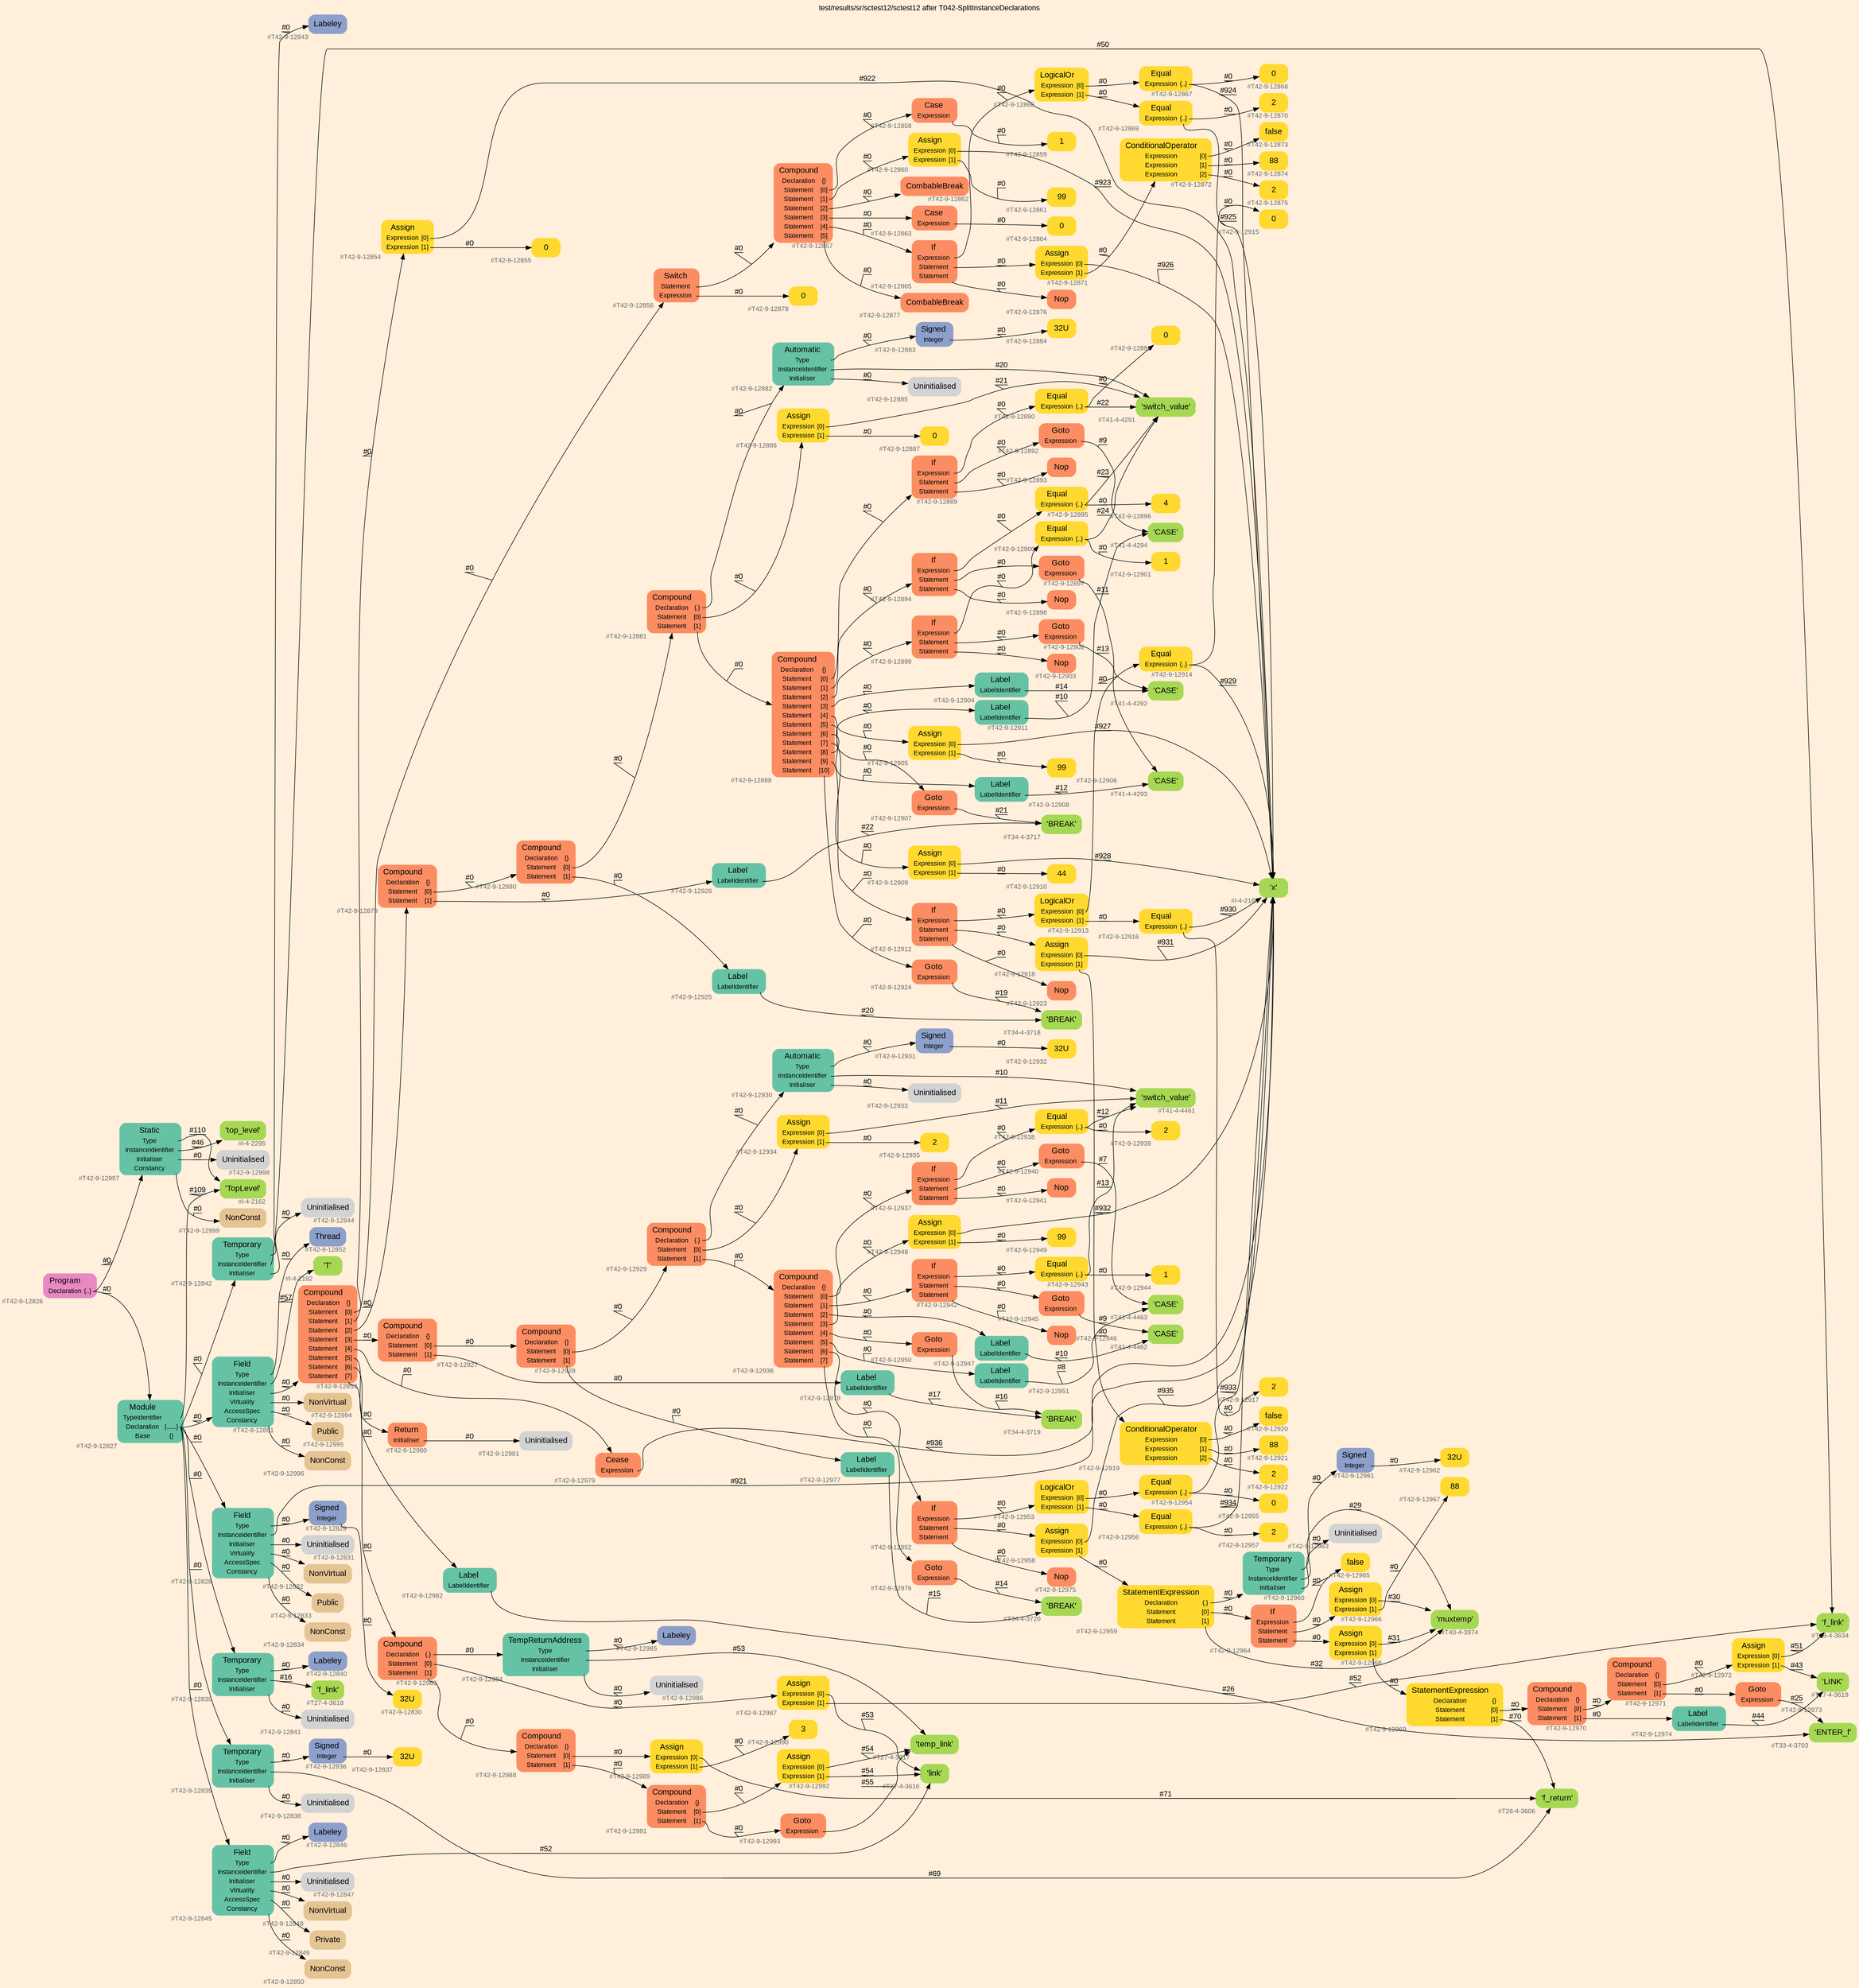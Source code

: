 digraph "test/results/sr/sctest12/sctest12 after T042-SplitInstanceDeclarations" {
label = "test/results/sr/sctest12/sctest12 after T042-SplitInstanceDeclarations"
labelloc = t
graph [
    rankdir = "LR"
    ranksep = 0.3
    bgcolor = antiquewhite1
    color = black
    fontcolor = black
    fontname = "Arial"
];
node [
    fontname = "Arial"
];
edge [
    fontname = "Arial"
];

// -------------------- node figure --------------------
// -------- block #T42-9-12826 ----------
"#T42-9-12826" [
    fillcolor = "/set28/4"
    xlabel = "#T42-9-12826"
    fontsize = "12"
    fontcolor = grey40
    shape = "plaintext"
    label = <<TABLE BORDER="0" CELLBORDER="0" CELLSPACING="0">
     <TR><TD><FONT COLOR="black" POINT-SIZE="15">Program</FONT></TD></TR>
     <TR><TD><FONT COLOR="black" POINT-SIZE="12">Declaration</FONT></TD><TD PORT="port0"><FONT COLOR="black" POINT-SIZE="12">{..}</FONT></TD></TR>
    </TABLE>>
    style = "rounded,filled"
];

// -------- block #T42-9-12827 ----------
"#T42-9-12827" [
    fillcolor = "/set28/1"
    xlabel = "#T42-9-12827"
    fontsize = "12"
    fontcolor = grey40
    shape = "plaintext"
    label = <<TABLE BORDER="0" CELLBORDER="0" CELLSPACING="0">
     <TR><TD><FONT COLOR="black" POINT-SIZE="15">Module</FONT></TD></TR>
     <TR><TD><FONT COLOR="black" POINT-SIZE="12">TypeIdentifier</FONT></TD><TD PORT="port0"></TD></TR>
     <TR><TD><FONT COLOR="black" POINT-SIZE="12">Declaration</FONT></TD><TD PORT="port1"><FONT COLOR="black" POINT-SIZE="12">{......}</FONT></TD></TR>
     <TR><TD><FONT COLOR="black" POINT-SIZE="12">Base</FONT></TD><TD PORT="port2"><FONT COLOR="black" POINT-SIZE="12">{}</FONT></TD></TR>
    </TABLE>>
    style = "rounded,filled"
];

// -------- block #I-4-2162 ----------
"#I-4-2162" [
    fillcolor = "/set28/5"
    xlabel = "#I-4-2162"
    fontsize = "12"
    fontcolor = grey40
    shape = "plaintext"
    label = <<TABLE BORDER="0" CELLBORDER="0" CELLSPACING="0">
     <TR><TD><FONT COLOR="black" POINT-SIZE="15">'TopLevel'</FONT></TD></TR>
    </TABLE>>
    style = "rounded,filled"
];

// -------- block #T42-9-12828 ----------
"#T42-9-12828" [
    fillcolor = "/set28/1"
    xlabel = "#T42-9-12828"
    fontsize = "12"
    fontcolor = grey40
    shape = "plaintext"
    label = <<TABLE BORDER="0" CELLBORDER="0" CELLSPACING="0">
     <TR><TD><FONT COLOR="black" POINT-SIZE="15">Field</FONT></TD></TR>
     <TR><TD><FONT COLOR="black" POINT-SIZE="12">Type</FONT></TD><TD PORT="port0"></TD></TR>
     <TR><TD><FONT COLOR="black" POINT-SIZE="12">InstanceIdentifier</FONT></TD><TD PORT="port1"></TD></TR>
     <TR><TD><FONT COLOR="black" POINT-SIZE="12">Initialiser</FONT></TD><TD PORT="port2"></TD></TR>
     <TR><TD><FONT COLOR="black" POINT-SIZE="12">Virtuality</FONT></TD><TD PORT="port3"></TD></TR>
     <TR><TD><FONT COLOR="black" POINT-SIZE="12">AccessSpec</FONT></TD><TD PORT="port4"></TD></TR>
     <TR><TD><FONT COLOR="black" POINT-SIZE="12">Constancy</FONT></TD><TD PORT="port5"></TD></TR>
    </TABLE>>
    style = "rounded,filled"
];

// -------- block #T42-9-12829 ----------
"#T42-9-12829" [
    fillcolor = "/set28/3"
    xlabel = "#T42-9-12829"
    fontsize = "12"
    fontcolor = grey40
    shape = "plaintext"
    label = <<TABLE BORDER="0" CELLBORDER="0" CELLSPACING="0">
     <TR><TD><FONT COLOR="black" POINT-SIZE="15">Signed</FONT></TD></TR>
     <TR><TD><FONT COLOR="black" POINT-SIZE="12">Integer</FONT></TD><TD PORT="port0"></TD></TR>
    </TABLE>>
    style = "rounded,filled"
];

// -------- block #T42-9-12830 ----------
"#T42-9-12830" [
    fillcolor = "/set28/6"
    xlabel = "#T42-9-12830"
    fontsize = "12"
    fontcolor = grey40
    shape = "plaintext"
    label = <<TABLE BORDER="0" CELLBORDER="0" CELLSPACING="0">
     <TR><TD><FONT COLOR="black" POINT-SIZE="15">32U</FONT></TD></TR>
    </TABLE>>
    style = "rounded,filled"
];

// -------- block #I-4-2169 ----------
"#I-4-2169" [
    fillcolor = "/set28/5"
    xlabel = "#I-4-2169"
    fontsize = "12"
    fontcolor = grey40
    shape = "plaintext"
    label = <<TABLE BORDER="0" CELLBORDER="0" CELLSPACING="0">
     <TR><TD><FONT COLOR="black" POINT-SIZE="15">'x'</FONT></TD></TR>
    </TABLE>>
    style = "rounded,filled"
];

// -------- block #T42-9-12831 ----------
"#T42-9-12831" [
    xlabel = "#T42-9-12831"
    fontsize = "12"
    fontcolor = grey40
    shape = "plaintext"
    label = <<TABLE BORDER="0" CELLBORDER="0" CELLSPACING="0">
     <TR><TD><FONT COLOR="black" POINT-SIZE="15">Uninitialised</FONT></TD></TR>
    </TABLE>>
    style = "rounded,filled"
];

// -------- block #T42-9-12832 ----------
"#T42-9-12832" [
    fillcolor = "/set28/7"
    xlabel = "#T42-9-12832"
    fontsize = "12"
    fontcolor = grey40
    shape = "plaintext"
    label = <<TABLE BORDER="0" CELLBORDER="0" CELLSPACING="0">
     <TR><TD><FONT COLOR="black" POINT-SIZE="15">NonVirtual</FONT></TD></TR>
    </TABLE>>
    style = "rounded,filled"
];

// -------- block #T42-9-12833 ----------
"#T42-9-12833" [
    fillcolor = "/set28/7"
    xlabel = "#T42-9-12833"
    fontsize = "12"
    fontcolor = grey40
    shape = "plaintext"
    label = <<TABLE BORDER="0" CELLBORDER="0" CELLSPACING="0">
     <TR><TD><FONT COLOR="black" POINT-SIZE="15">Public</FONT></TD></TR>
    </TABLE>>
    style = "rounded,filled"
];

// -------- block #T42-9-12834 ----------
"#T42-9-12834" [
    fillcolor = "/set28/7"
    xlabel = "#T42-9-12834"
    fontsize = "12"
    fontcolor = grey40
    shape = "plaintext"
    label = <<TABLE BORDER="0" CELLBORDER="0" CELLSPACING="0">
     <TR><TD><FONT COLOR="black" POINT-SIZE="15">NonConst</FONT></TD></TR>
    </TABLE>>
    style = "rounded,filled"
];

// -------- block #T42-9-12835 ----------
"#T42-9-12835" [
    fillcolor = "/set28/1"
    xlabel = "#T42-9-12835"
    fontsize = "12"
    fontcolor = grey40
    shape = "plaintext"
    label = <<TABLE BORDER="0" CELLBORDER="0" CELLSPACING="0">
     <TR><TD><FONT COLOR="black" POINT-SIZE="15">Temporary</FONT></TD></TR>
     <TR><TD><FONT COLOR="black" POINT-SIZE="12">Type</FONT></TD><TD PORT="port0"></TD></TR>
     <TR><TD><FONT COLOR="black" POINT-SIZE="12">InstanceIdentifier</FONT></TD><TD PORT="port1"></TD></TR>
     <TR><TD><FONT COLOR="black" POINT-SIZE="12">Initialiser</FONT></TD><TD PORT="port2"></TD></TR>
    </TABLE>>
    style = "rounded,filled"
];

// -------- block #T42-9-12836 ----------
"#T42-9-12836" [
    fillcolor = "/set28/3"
    xlabel = "#T42-9-12836"
    fontsize = "12"
    fontcolor = grey40
    shape = "plaintext"
    label = <<TABLE BORDER="0" CELLBORDER="0" CELLSPACING="0">
     <TR><TD><FONT COLOR="black" POINT-SIZE="15">Signed</FONT></TD></TR>
     <TR><TD><FONT COLOR="black" POINT-SIZE="12">Integer</FONT></TD><TD PORT="port0"></TD></TR>
    </TABLE>>
    style = "rounded,filled"
];

// -------- block #T42-9-12837 ----------
"#T42-9-12837" [
    fillcolor = "/set28/6"
    xlabel = "#T42-9-12837"
    fontsize = "12"
    fontcolor = grey40
    shape = "plaintext"
    label = <<TABLE BORDER="0" CELLBORDER="0" CELLSPACING="0">
     <TR><TD><FONT COLOR="black" POINT-SIZE="15">32U</FONT></TD></TR>
    </TABLE>>
    style = "rounded,filled"
];

// -------- block #T26-4-3606 ----------
"#T26-4-3606" [
    fillcolor = "/set28/5"
    xlabel = "#T26-4-3606"
    fontsize = "12"
    fontcolor = grey40
    shape = "plaintext"
    label = <<TABLE BORDER="0" CELLBORDER="0" CELLSPACING="0">
     <TR><TD><FONT COLOR="black" POINT-SIZE="15">'f_return'</FONT></TD></TR>
    </TABLE>>
    style = "rounded,filled"
];

// -------- block #T42-9-12838 ----------
"#T42-9-12838" [
    xlabel = "#T42-9-12838"
    fontsize = "12"
    fontcolor = grey40
    shape = "plaintext"
    label = <<TABLE BORDER="0" CELLBORDER="0" CELLSPACING="0">
     <TR><TD><FONT COLOR="black" POINT-SIZE="15">Uninitialised</FONT></TD></TR>
    </TABLE>>
    style = "rounded,filled"
];

// -------- block #T42-9-12839 ----------
"#T42-9-12839" [
    fillcolor = "/set28/1"
    xlabel = "#T42-9-12839"
    fontsize = "12"
    fontcolor = grey40
    shape = "plaintext"
    label = <<TABLE BORDER="0" CELLBORDER="0" CELLSPACING="0">
     <TR><TD><FONT COLOR="black" POINT-SIZE="15">Temporary</FONT></TD></TR>
     <TR><TD><FONT COLOR="black" POINT-SIZE="12">Type</FONT></TD><TD PORT="port0"></TD></TR>
     <TR><TD><FONT COLOR="black" POINT-SIZE="12">InstanceIdentifier</FONT></TD><TD PORT="port1"></TD></TR>
     <TR><TD><FONT COLOR="black" POINT-SIZE="12">Initialiser</FONT></TD><TD PORT="port2"></TD></TR>
    </TABLE>>
    style = "rounded,filled"
];

// -------- block #T42-9-12840 ----------
"#T42-9-12840" [
    fillcolor = "/set28/3"
    xlabel = "#T42-9-12840"
    fontsize = "12"
    fontcolor = grey40
    shape = "plaintext"
    label = <<TABLE BORDER="0" CELLBORDER="0" CELLSPACING="0">
     <TR><TD><FONT COLOR="black" POINT-SIZE="15">Labeley</FONT></TD></TR>
    </TABLE>>
    style = "rounded,filled"
];

// -------- block #T27-4-3618 ----------
"#T27-4-3618" [
    fillcolor = "/set28/5"
    xlabel = "#T27-4-3618"
    fontsize = "12"
    fontcolor = grey40
    shape = "plaintext"
    label = <<TABLE BORDER="0" CELLBORDER="0" CELLSPACING="0">
     <TR><TD><FONT COLOR="black" POINT-SIZE="15">'f_link'</FONT></TD></TR>
    </TABLE>>
    style = "rounded,filled"
];

// -------- block #T42-9-12841 ----------
"#T42-9-12841" [
    xlabel = "#T42-9-12841"
    fontsize = "12"
    fontcolor = grey40
    shape = "plaintext"
    label = <<TABLE BORDER="0" CELLBORDER="0" CELLSPACING="0">
     <TR><TD><FONT COLOR="black" POINT-SIZE="15">Uninitialised</FONT></TD></TR>
    </TABLE>>
    style = "rounded,filled"
];

// -------- block #T42-9-12842 ----------
"#T42-9-12842" [
    fillcolor = "/set28/1"
    xlabel = "#T42-9-12842"
    fontsize = "12"
    fontcolor = grey40
    shape = "plaintext"
    label = <<TABLE BORDER="0" CELLBORDER="0" CELLSPACING="0">
     <TR><TD><FONT COLOR="black" POINT-SIZE="15">Temporary</FONT></TD></TR>
     <TR><TD><FONT COLOR="black" POINT-SIZE="12">Type</FONT></TD><TD PORT="port0"></TD></TR>
     <TR><TD><FONT COLOR="black" POINT-SIZE="12">InstanceIdentifier</FONT></TD><TD PORT="port1"></TD></TR>
     <TR><TD><FONT COLOR="black" POINT-SIZE="12">Initialiser</FONT></TD><TD PORT="port2"></TD></TR>
    </TABLE>>
    style = "rounded,filled"
];

// -------- block #T42-9-12843 ----------
"#T42-9-12843" [
    fillcolor = "/set28/3"
    xlabel = "#T42-9-12843"
    fontsize = "12"
    fontcolor = grey40
    shape = "plaintext"
    label = <<TABLE BORDER="0" CELLBORDER="0" CELLSPACING="0">
     <TR><TD><FONT COLOR="black" POINT-SIZE="15">Labeley</FONT></TD></TR>
    </TABLE>>
    style = "rounded,filled"
];

// -------- block #T28-4-3634 ----------
"#T28-4-3634" [
    fillcolor = "/set28/5"
    xlabel = "#T28-4-3634"
    fontsize = "12"
    fontcolor = grey40
    shape = "plaintext"
    label = <<TABLE BORDER="0" CELLBORDER="0" CELLSPACING="0">
     <TR><TD><FONT COLOR="black" POINT-SIZE="15">'f_link'</FONT></TD></TR>
    </TABLE>>
    style = "rounded,filled"
];

// -------- block #T42-9-12844 ----------
"#T42-9-12844" [
    xlabel = "#T42-9-12844"
    fontsize = "12"
    fontcolor = grey40
    shape = "plaintext"
    label = <<TABLE BORDER="0" CELLBORDER="0" CELLSPACING="0">
     <TR><TD><FONT COLOR="black" POINT-SIZE="15">Uninitialised</FONT></TD></TR>
    </TABLE>>
    style = "rounded,filled"
];

// -------- block #T42-9-12845 ----------
"#T42-9-12845" [
    fillcolor = "/set28/1"
    xlabel = "#T42-9-12845"
    fontsize = "12"
    fontcolor = grey40
    shape = "plaintext"
    label = <<TABLE BORDER="0" CELLBORDER="0" CELLSPACING="0">
     <TR><TD><FONT COLOR="black" POINT-SIZE="15">Field</FONT></TD></TR>
     <TR><TD><FONT COLOR="black" POINT-SIZE="12">Type</FONT></TD><TD PORT="port0"></TD></TR>
     <TR><TD><FONT COLOR="black" POINT-SIZE="12">InstanceIdentifier</FONT></TD><TD PORT="port1"></TD></TR>
     <TR><TD><FONT COLOR="black" POINT-SIZE="12">Initialiser</FONT></TD><TD PORT="port2"></TD></TR>
     <TR><TD><FONT COLOR="black" POINT-SIZE="12">Virtuality</FONT></TD><TD PORT="port3"></TD></TR>
     <TR><TD><FONT COLOR="black" POINT-SIZE="12">AccessSpec</FONT></TD><TD PORT="port4"></TD></TR>
     <TR><TD><FONT COLOR="black" POINT-SIZE="12">Constancy</FONT></TD><TD PORT="port5"></TD></TR>
    </TABLE>>
    style = "rounded,filled"
];

// -------- block #T42-9-12846 ----------
"#T42-9-12846" [
    fillcolor = "/set28/3"
    xlabel = "#T42-9-12846"
    fontsize = "12"
    fontcolor = grey40
    shape = "plaintext"
    label = <<TABLE BORDER="0" CELLBORDER="0" CELLSPACING="0">
     <TR><TD><FONT COLOR="black" POINT-SIZE="15">Labeley</FONT></TD></TR>
    </TABLE>>
    style = "rounded,filled"
];

// -------- block #T27-4-3616 ----------
"#T27-4-3616" [
    fillcolor = "/set28/5"
    xlabel = "#T27-4-3616"
    fontsize = "12"
    fontcolor = grey40
    shape = "plaintext"
    label = <<TABLE BORDER="0" CELLBORDER="0" CELLSPACING="0">
     <TR><TD><FONT COLOR="black" POINT-SIZE="15">'link'</FONT></TD></TR>
    </TABLE>>
    style = "rounded,filled"
];

// -------- block #T42-9-12847 ----------
"#T42-9-12847" [
    xlabel = "#T42-9-12847"
    fontsize = "12"
    fontcolor = grey40
    shape = "plaintext"
    label = <<TABLE BORDER="0" CELLBORDER="0" CELLSPACING="0">
     <TR><TD><FONT COLOR="black" POINT-SIZE="15">Uninitialised</FONT></TD></TR>
    </TABLE>>
    style = "rounded,filled"
];

// -------- block #T42-9-12848 ----------
"#T42-9-12848" [
    fillcolor = "/set28/7"
    xlabel = "#T42-9-12848"
    fontsize = "12"
    fontcolor = grey40
    shape = "plaintext"
    label = <<TABLE BORDER="0" CELLBORDER="0" CELLSPACING="0">
     <TR><TD><FONT COLOR="black" POINT-SIZE="15">NonVirtual</FONT></TD></TR>
    </TABLE>>
    style = "rounded,filled"
];

// -------- block #T42-9-12849 ----------
"#T42-9-12849" [
    fillcolor = "/set28/7"
    xlabel = "#T42-9-12849"
    fontsize = "12"
    fontcolor = grey40
    shape = "plaintext"
    label = <<TABLE BORDER="0" CELLBORDER="0" CELLSPACING="0">
     <TR><TD><FONT COLOR="black" POINT-SIZE="15">Private</FONT></TD></TR>
    </TABLE>>
    style = "rounded,filled"
];

// -------- block #T42-9-12850 ----------
"#T42-9-12850" [
    fillcolor = "/set28/7"
    xlabel = "#T42-9-12850"
    fontsize = "12"
    fontcolor = grey40
    shape = "plaintext"
    label = <<TABLE BORDER="0" CELLBORDER="0" CELLSPACING="0">
     <TR><TD><FONT COLOR="black" POINT-SIZE="15">NonConst</FONT></TD></TR>
    </TABLE>>
    style = "rounded,filled"
];

// -------- block #T42-9-12851 ----------
"#T42-9-12851" [
    fillcolor = "/set28/1"
    xlabel = "#T42-9-12851"
    fontsize = "12"
    fontcolor = grey40
    shape = "plaintext"
    label = <<TABLE BORDER="0" CELLBORDER="0" CELLSPACING="0">
     <TR><TD><FONT COLOR="black" POINT-SIZE="15">Field</FONT></TD></TR>
     <TR><TD><FONT COLOR="black" POINT-SIZE="12">Type</FONT></TD><TD PORT="port0"></TD></TR>
     <TR><TD><FONT COLOR="black" POINT-SIZE="12">InstanceIdentifier</FONT></TD><TD PORT="port1"></TD></TR>
     <TR><TD><FONT COLOR="black" POINT-SIZE="12">Initialiser</FONT></TD><TD PORT="port2"></TD></TR>
     <TR><TD><FONT COLOR="black" POINT-SIZE="12">Virtuality</FONT></TD><TD PORT="port3"></TD></TR>
     <TR><TD><FONT COLOR="black" POINT-SIZE="12">AccessSpec</FONT></TD><TD PORT="port4"></TD></TR>
     <TR><TD><FONT COLOR="black" POINT-SIZE="12">Constancy</FONT></TD><TD PORT="port5"></TD></TR>
    </TABLE>>
    style = "rounded,filled"
];

// -------- block #T42-9-12852 ----------
"#T42-9-12852" [
    fillcolor = "/set28/3"
    xlabel = "#T42-9-12852"
    fontsize = "12"
    fontcolor = grey40
    shape = "plaintext"
    label = <<TABLE BORDER="0" CELLBORDER="0" CELLSPACING="0">
     <TR><TD><FONT COLOR="black" POINT-SIZE="15">Thread</FONT></TD></TR>
    </TABLE>>
    style = "rounded,filled"
];

// -------- block #I-4-2192 ----------
"#I-4-2192" [
    fillcolor = "/set28/5"
    xlabel = "#I-4-2192"
    fontsize = "12"
    fontcolor = grey40
    shape = "plaintext"
    label = <<TABLE BORDER="0" CELLBORDER="0" CELLSPACING="0">
     <TR><TD><FONT COLOR="black" POINT-SIZE="15">'T'</FONT></TD></TR>
    </TABLE>>
    style = "rounded,filled"
];

// -------- block #T42-9-12853 ----------
"#T42-9-12853" [
    fillcolor = "/set28/2"
    xlabel = "#T42-9-12853"
    fontsize = "12"
    fontcolor = grey40
    shape = "plaintext"
    label = <<TABLE BORDER="0" CELLBORDER="0" CELLSPACING="0">
     <TR><TD><FONT COLOR="black" POINT-SIZE="15">Compound</FONT></TD></TR>
     <TR><TD><FONT COLOR="black" POINT-SIZE="12">Declaration</FONT></TD><TD PORT="port0"><FONT COLOR="black" POINT-SIZE="12">{}</FONT></TD></TR>
     <TR><TD><FONT COLOR="black" POINT-SIZE="12">Statement</FONT></TD><TD PORT="port1"><FONT COLOR="black" POINT-SIZE="12">[0]</FONT></TD></TR>
     <TR><TD><FONT COLOR="black" POINT-SIZE="12">Statement</FONT></TD><TD PORT="port2"><FONT COLOR="black" POINT-SIZE="12">[1]</FONT></TD></TR>
     <TR><TD><FONT COLOR="black" POINT-SIZE="12">Statement</FONT></TD><TD PORT="port3"><FONT COLOR="black" POINT-SIZE="12">[2]</FONT></TD></TR>
     <TR><TD><FONT COLOR="black" POINT-SIZE="12">Statement</FONT></TD><TD PORT="port4"><FONT COLOR="black" POINT-SIZE="12">[3]</FONT></TD></TR>
     <TR><TD><FONT COLOR="black" POINT-SIZE="12">Statement</FONT></TD><TD PORT="port5"><FONT COLOR="black" POINT-SIZE="12">[4]</FONT></TD></TR>
     <TR><TD><FONT COLOR="black" POINT-SIZE="12">Statement</FONT></TD><TD PORT="port6"><FONT COLOR="black" POINT-SIZE="12">[5]</FONT></TD></TR>
     <TR><TD><FONT COLOR="black" POINT-SIZE="12">Statement</FONT></TD><TD PORT="port7"><FONT COLOR="black" POINT-SIZE="12">[6]</FONT></TD></TR>
     <TR><TD><FONT COLOR="black" POINT-SIZE="12">Statement</FONT></TD><TD PORT="port8"><FONT COLOR="black" POINT-SIZE="12">[7]</FONT></TD></TR>
    </TABLE>>
    style = "rounded,filled"
];

// -------- block #T42-9-12854 ----------
"#T42-9-12854" [
    fillcolor = "/set28/6"
    xlabel = "#T42-9-12854"
    fontsize = "12"
    fontcolor = grey40
    shape = "plaintext"
    label = <<TABLE BORDER="0" CELLBORDER="0" CELLSPACING="0">
     <TR><TD><FONT COLOR="black" POINT-SIZE="15">Assign</FONT></TD></TR>
     <TR><TD><FONT COLOR="black" POINT-SIZE="12">Expression</FONT></TD><TD PORT="port0"><FONT COLOR="black" POINT-SIZE="12">[0]</FONT></TD></TR>
     <TR><TD><FONT COLOR="black" POINT-SIZE="12">Expression</FONT></TD><TD PORT="port1"><FONT COLOR="black" POINT-SIZE="12">[1]</FONT></TD></TR>
    </TABLE>>
    style = "rounded,filled"
];

// -------- block #T42-9-12855 ----------
"#T42-9-12855" [
    fillcolor = "/set28/6"
    xlabel = "#T42-9-12855"
    fontsize = "12"
    fontcolor = grey40
    shape = "plaintext"
    label = <<TABLE BORDER="0" CELLBORDER="0" CELLSPACING="0">
     <TR><TD><FONT COLOR="black" POINT-SIZE="15">0</FONT></TD></TR>
    </TABLE>>
    style = "rounded,filled"
];

// -------- block #T42-9-12856 ----------
"#T42-9-12856" [
    fillcolor = "/set28/2"
    xlabel = "#T42-9-12856"
    fontsize = "12"
    fontcolor = grey40
    shape = "plaintext"
    label = <<TABLE BORDER="0" CELLBORDER="0" CELLSPACING="0">
     <TR><TD><FONT COLOR="black" POINT-SIZE="15">Switch</FONT></TD></TR>
     <TR><TD><FONT COLOR="black" POINT-SIZE="12">Statement</FONT></TD><TD PORT="port0"></TD></TR>
     <TR><TD><FONT COLOR="black" POINT-SIZE="12">Expression</FONT></TD><TD PORT="port1"></TD></TR>
    </TABLE>>
    style = "rounded,filled"
];

// -------- block #T42-9-12857 ----------
"#T42-9-12857" [
    fillcolor = "/set28/2"
    xlabel = "#T42-9-12857"
    fontsize = "12"
    fontcolor = grey40
    shape = "plaintext"
    label = <<TABLE BORDER="0" CELLBORDER="0" CELLSPACING="0">
     <TR><TD><FONT COLOR="black" POINT-SIZE="15">Compound</FONT></TD></TR>
     <TR><TD><FONT COLOR="black" POINT-SIZE="12">Declaration</FONT></TD><TD PORT="port0"><FONT COLOR="black" POINT-SIZE="12">{}</FONT></TD></TR>
     <TR><TD><FONT COLOR="black" POINT-SIZE="12">Statement</FONT></TD><TD PORT="port1"><FONT COLOR="black" POINT-SIZE="12">[0]</FONT></TD></TR>
     <TR><TD><FONT COLOR="black" POINT-SIZE="12">Statement</FONT></TD><TD PORT="port2"><FONT COLOR="black" POINT-SIZE="12">[1]</FONT></TD></TR>
     <TR><TD><FONT COLOR="black" POINT-SIZE="12">Statement</FONT></TD><TD PORT="port3"><FONT COLOR="black" POINT-SIZE="12">[2]</FONT></TD></TR>
     <TR><TD><FONT COLOR="black" POINT-SIZE="12">Statement</FONT></TD><TD PORT="port4"><FONT COLOR="black" POINT-SIZE="12">[3]</FONT></TD></TR>
     <TR><TD><FONT COLOR="black" POINT-SIZE="12">Statement</FONT></TD><TD PORT="port5"><FONT COLOR="black" POINT-SIZE="12">[4]</FONT></TD></TR>
     <TR><TD><FONT COLOR="black" POINT-SIZE="12">Statement</FONT></TD><TD PORT="port6"><FONT COLOR="black" POINT-SIZE="12">[5]</FONT></TD></TR>
    </TABLE>>
    style = "rounded,filled"
];

// -------- block #T42-9-12858 ----------
"#T42-9-12858" [
    fillcolor = "/set28/2"
    xlabel = "#T42-9-12858"
    fontsize = "12"
    fontcolor = grey40
    shape = "plaintext"
    label = <<TABLE BORDER="0" CELLBORDER="0" CELLSPACING="0">
     <TR><TD><FONT COLOR="black" POINT-SIZE="15">Case</FONT></TD></TR>
     <TR><TD><FONT COLOR="black" POINT-SIZE="12">Expression</FONT></TD><TD PORT="port0"></TD></TR>
    </TABLE>>
    style = "rounded,filled"
];

// -------- block #T42-9-12859 ----------
"#T42-9-12859" [
    fillcolor = "/set28/6"
    xlabel = "#T42-9-12859"
    fontsize = "12"
    fontcolor = grey40
    shape = "plaintext"
    label = <<TABLE BORDER="0" CELLBORDER="0" CELLSPACING="0">
     <TR><TD><FONT COLOR="black" POINT-SIZE="15">1</FONT></TD></TR>
    </TABLE>>
    style = "rounded,filled"
];

// -------- block #T42-9-12860 ----------
"#T42-9-12860" [
    fillcolor = "/set28/6"
    xlabel = "#T42-9-12860"
    fontsize = "12"
    fontcolor = grey40
    shape = "plaintext"
    label = <<TABLE BORDER="0" CELLBORDER="0" CELLSPACING="0">
     <TR><TD><FONT COLOR="black" POINT-SIZE="15">Assign</FONT></TD></TR>
     <TR><TD><FONT COLOR="black" POINT-SIZE="12">Expression</FONT></TD><TD PORT="port0"><FONT COLOR="black" POINT-SIZE="12">[0]</FONT></TD></TR>
     <TR><TD><FONT COLOR="black" POINT-SIZE="12">Expression</FONT></TD><TD PORT="port1"><FONT COLOR="black" POINT-SIZE="12">[1]</FONT></TD></TR>
    </TABLE>>
    style = "rounded,filled"
];

// -------- block #T42-9-12861 ----------
"#T42-9-12861" [
    fillcolor = "/set28/6"
    xlabel = "#T42-9-12861"
    fontsize = "12"
    fontcolor = grey40
    shape = "plaintext"
    label = <<TABLE BORDER="0" CELLBORDER="0" CELLSPACING="0">
     <TR><TD><FONT COLOR="black" POINT-SIZE="15">99</FONT></TD></TR>
    </TABLE>>
    style = "rounded,filled"
];

// -------- block #T42-9-12862 ----------
"#T42-9-12862" [
    fillcolor = "/set28/2"
    xlabel = "#T42-9-12862"
    fontsize = "12"
    fontcolor = grey40
    shape = "plaintext"
    label = <<TABLE BORDER="0" CELLBORDER="0" CELLSPACING="0">
     <TR><TD><FONT COLOR="black" POINT-SIZE="15">CombableBreak</FONT></TD></TR>
    </TABLE>>
    style = "rounded,filled"
];

// -------- block #T42-9-12863 ----------
"#T42-9-12863" [
    fillcolor = "/set28/2"
    xlabel = "#T42-9-12863"
    fontsize = "12"
    fontcolor = grey40
    shape = "plaintext"
    label = <<TABLE BORDER="0" CELLBORDER="0" CELLSPACING="0">
     <TR><TD><FONT COLOR="black" POINT-SIZE="15">Case</FONT></TD></TR>
     <TR><TD><FONT COLOR="black" POINT-SIZE="12">Expression</FONT></TD><TD PORT="port0"></TD></TR>
    </TABLE>>
    style = "rounded,filled"
];

// -------- block #T42-9-12864 ----------
"#T42-9-12864" [
    fillcolor = "/set28/6"
    xlabel = "#T42-9-12864"
    fontsize = "12"
    fontcolor = grey40
    shape = "plaintext"
    label = <<TABLE BORDER="0" CELLBORDER="0" CELLSPACING="0">
     <TR><TD><FONT COLOR="black" POINT-SIZE="15">0</FONT></TD></TR>
    </TABLE>>
    style = "rounded,filled"
];

// -------- block #T42-9-12865 ----------
"#T42-9-12865" [
    fillcolor = "/set28/2"
    xlabel = "#T42-9-12865"
    fontsize = "12"
    fontcolor = grey40
    shape = "plaintext"
    label = <<TABLE BORDER="0" CELLBORDER="0" CELLSPACING="0">
     <TR><TD><FONT COLOR="black" POINT-SIZE="15">If</FONT></TD></TR>
     <TR><TD><FONT COLOR="black" POINT-SIZE="12">Expression</FONT></TD><TD PORT="port0"></TD></TR>
     <TR><TD><FONT COLOR="black" POINT-SIZE="12">Statement</FONT></TD><TD PORT="port1"></TD></TR>
     <TR><TD><FONT COLOR="black" POINT-SIZE="12">Statement</FONT></TD><TD PORT="port2"></TD></TR>
    </TABLE>>
    style = "rounded,filled"
];

// -------- block #T42-9-12866 ----------
"#T42-9-12866" [
    fillcolor = "/set28/6"
    xlabel = "#T42-9-12866"
    fontsize = "12"
    fontcolor = grey40
    shape = "plaintext"
    label = <<TABLE BORDER="0" CELLBORDER="0" CELLSPACING="0">
     <TR><TD><FONT COLOR="black" POINT-SIZE="15">LogicalOr</FONT></TD></TR>
     <TR><TD><FONT COLOR="black" POINT-SIZE="12">Expression</FONT></TD><TD PORT="port0"><FONT COLOR="black" POINT-SIZE="12">[0]</FONT></TD></TR>
     <TR><TD><FONT COLOR="black" POINT-SIZE="12">Expression</FONT></TD><TD PORT="port1"><FONT COLOR="black" POINT-SIZE="12">[1]</FONT></TD></TR>
    </TABLE>>
    style = "rounded,filled"
];

// -------- block #T42-9-12867 ----------
"#T42-9-12867" [
    fillcolor = "/set28/6"
    xlabel = "#T42-9-12867"
    fontsize = "12"
    fontcolor = grey40
    shape = "plaintext"
    label = <<TABLE BORDER="0" CELLBORDER="0" CELLSPACING="0">
     <TR><TD><FONT COLOR="black" POINT-SIZE="15">Equal</FONT></TD></TR>
     <TR><TD><FONT COLOR="black" POINT-SIZE="12">Expression</FONT></TD><TD PORT="port0"><FONT COLOR="black" POINT-SIZE="12">{..}</FONT></TD></TR>
    </TABLE>>
    style = "rounded,filled"
];

// -------- block #T42-9-12868 ----------
"#T42-9-12868" [
    fillcolor = "/set28/6"
    xlabel = "#T42-9-12868"
    fontsize = "12"
    fontcolor = grey40
    shape = "plaintext"
    label = <<TABLE BORDER="0" CELLBORDER="0" CELLSPACING="0">
     <TR><TD><FONT COLOR="black" POINT-SIZE="15">0</FONT></TD></TR>
    </TABLE>>
    style = "rounded,filled"
];

// -------- block #T42-9-12869 ----------
"#T42-9-12869" [
    fillcolor = "/set28/6"
    xlabel = "#T42-9-12869"
    fontsize = "12"
    fontcolor = grey40
    shape = "plaintext"
    label = <<TABLE BORDER="0" CELLBORDER="0" CELLSPACING="0">
     <TR><TD><FONT COLOR="black" POINT-SIZE="15">Equal</FONT></TD></TR>
     <TR><TD><FONT COLOR="black" POINT-SIZE="12">Expression</FONT></TD><TD PORT="port0"><FONT COLOR="black" POINT-SIZE="12">{..}</FONT></TD></TR>
    </TABLE>>
    style = "rounded,filled"
];

// -------- block #T42-9-12870 ----------
"#T42-9-12870" [
    fillcolor = "/set28/6"
    xlabel = "#T42-9-12870"
    fontsize = "12"
    fontcolor = grey40
    shape = "plaintext"
    label = <<TABLE BORDER="0" CELLBORDER="0" CELLSPACING="0">
     <TR><TD><FONT COLOR="black" POINT-SIZE="15">2</FONT></TD></TR>
    </TABLE>>
    style = "rounded,filled"
];

// -------- block #T42-9-12871 ----------
"#T42-9-12871" [
    fillcolor = "/set28/6"
    xlabel = "#T42-9-12871"
    fontsize = "12"
    fontcolor = grey40
    shape = "plaintext"
    label = <<TABLE BORDER="0" CELLBORDER="0" CELLSPACING="0">
     <TR><TD><FONT COLOR="black" POINT-SIZE="15">Assign</FONT></TD></TR>
     <TR><TD><FONT COLOR="black" POINT-SIZE="12">Expression</FONT></TD><TD PORT="port0"><FONT COLOR="black" POINT-SIZE="12">[0]</FONT></TD></TR>
     <TR><TD><FONT COLOR="black" POINT-SIZE="12">Expression</FONT></TD><TD PORT="port1"><FONT COLOR="black" POINT-SIZE="12">[1]</FONT></TD></TR>
    </TABLE>>
    style = "rounded,filled"
];

// -------- block #T42-9-12872 ----------
"#T42-9-12872" [
    fillcolor = "/set28/6"
    xlabel = "#T42-9-12872"
    fontsize = "12"
    fontcolor = grey40
    shape = "plaintext"
    label = <<TABLE BORDER="0" CELLBORDER="0" CELLSPACING="0">
     <TR><TD><FONT COLOR="black" POINT-SIZE="15">ConditionalOperator</FONT></TD></TR>
     <TR><TD><FONT COLOR="black" POINT-SIZE="12">Expression</FONT></TD><TD PORT="port0"><FONT COLOR="black" POINT-SIZE="12">[0]</FONT></TD></TR>
     <TR><TD><FONT COLOR="black" POINT-SIZE="12">Expression</FONT></TD><TD PORT="port1"><FONT COLOR="black" POINT-SIZE="12">[1]</FONT></TD></TR>
     <TR><TD><FONT COLOR="black" POINT-SIZE="12">Expression</FONT></TD><TD PORT="port2"><FONT COLOR="black" POINT-SIZE="12">[2]</FONT></TD></TR>
    </TABLE>>
    style = "rounded,filled"
];

// -------- block #T42-9-12873 ----------
"#T42-9-12873" [
    fillcolor = "/set28/6"
    xlabel = "#T42-9-12873"
    fontsize = "12"
    fontcolor = grey40
    shape = "plaintext"
    label = <<TABLE BORDER="0" CELLBORDER="0" CELLSPACING="0">
     <TR><TD><FONT COLOR="black" POINT-SIZE="15">false</FONT></TD></TR>
    </TABLE>>
    style = "rounded,filled"
];

// -------- block #T42-9-12874 ----------
"#T42-9-12874" [
    fillcolor = "/set28/6"
    xlabel = "#T42-9-12874"
    fontsize = "12"
    fontcolor = grey40
    shape = "plaintext"
    label = <<TABLE BORDER="0" CELLBORDER="0" CELLSPACING="0">
     <TR><TD><FONT COLOR="black" POINT-SIZE="15">88</FONT></TD></TR>
    </TABLE>>
    style = "rounded,filled"
];

// -------- block #T42-9-12875 ----------
"#T42-9-12875" [
    fillcolor = "/set28/6"
    xlabel = "#T42-9-12875"
    fontsize = "12"
    fontcolor = grey40
    shape = "plaintext"
    label = <<TABLE BORDER="0" CELLBORDER="0" CELLSPACING="0">
     <TR><TD><FONT COLOR="black" POINT-SIZE="15">2</FONT></TD></TR>
    </TABLE>>
    style = "rounded,filled"
];

// -------- block #T42-9-12876 ----------
"#T42-9-12876" [
    fillcolor = "/set28/2"
    xlabel = "#T42-9-12876"
    fontsize = "12"
    fontcolor = grey40
    shape = "plaintext"
    label = <<TABLE BORDER="0" CELLBORDER="0" CELLSPACING="0">
     <TR><TD><FONT COLOR="black" POINT-SIZE="15">Nop</FONT></TD></TR>
    </TABLE>>
    style = "rounded,filled"
];

// -------- block #T42-9-12877 ----------
"#T42-9-12877" [
    fillcolor = "/set28/2"
    xlabel = "#T42-9-12877"
    fontsize = "12"
    fontcolor = grey40
    shape = "plaintext"
    label = <<TABLE BORDER="0" CELLBORDER="0" CELLSPACING="0">
     <TR><TD><FONT COLOR="black" POINT-SIZE="15">CombableBreak</FONT></TD></TR>
    </TABLE>>
    style = "rounded,filled"
];

// -------- block #T42-9-12878 ----------
"#T42-9-12878" [
    fillcolor = "/set28/6"
    xlabel = "#T42-9-12878"
    fontsize = "12"
    fontcolor = grey40
    shape = "plaintext"
    label = <<TABLE BORDER="0" CELLBORDER="0" CELLSPACING="0">
     <TR><TD><FONT COLOR="black" POINT-SIZE="15">0</FONT></TD></TR>
    </TABLE>>
    style = "rounded,filled"
];

// -------- block #T42-9-12879 ----------
"#T42-9-12879" [
    fillcolor = "/set28/2"
    xlabel = "#T42-9-12879"
    fontsize = "12"
    fontcolor = grey40
    shape = "plaintext"
    label = <<TABLE BORDER="0" CELLBORDER="0" CELLSPACING="0">
     <TR><TD><FONT COLOR="black" POINT-SIZE="15">Compound</FONT></TD></TR>
     <TR><TD><FONT COLOR="black" POINT-SIZE="12">Declaration</FONT></TD><TD PORT="port0"><FONT COLOR="black" POINT-SIZE="12">{}</FONT></TD></TR>
     <TR><TD><FONT COLOR="black" POINT-SIZE="12">Statement</FONT></TD><TD PORT="port1"><FONT COLOR="black" POINT-SIZE="12">[0]</FONT></TD></TR>
     <TR><TD><FONT COLOR="black" POINT-SIZE="12">Statement</FONT></TD><TD PORT="port2"><FONT COLOR="black" POINT-SIZE="12">[1]</FONT></TD></TR>
    </TABLE>>
    style = "rounded,filled"
];

// -------- block #T42-9-12880 ----------
"#T42-9-12880" [
    fillcolor = "/set28/2"
    xlabel = "#T42-9-12880"
    fontsize = "12"
    fontcolor = grey40
    shape = "plaintext"
    label = <<TABLE BORDER="0" CELLBORDER="0" CELLSPACING="0">
     <TR><TD><FONT COLOR="black" POINT-SIZE="15">Compound</FONT></TD></TR>
     <TR><TD><FONT COLOR="black" POINT-SIZE="12">Declaration</FONT></TD><TD PORT="port0"><FONT COLOR="black" POINT-SIZE="12">{}</FONT></TD></TR>
     <TR><TD><FONT COLOR="black" POINT-SIZE="12">Statement</FONT></TD><TD PORT="port1"><FONT COLOR="black" POINT-SIZE="12">[0]</FONT></TD></TR>
     <TR><TD><FONT COLOR="black" POINT-SIZE="12">Statement</FONT></TD><TD PORT="port2"><FONT COLOR="black" POINT-SIZE="12">[1]</FONT></TD></TR>
    </TABLE>>
    style = "rounded,filled"
];

// -------- block #T42-9-12881 ----------
"#T42-9-12881" [
    fillcolor = "/set28/2"
    xlabel = "#T42-9-12881"
    fontsize = "12"
    fontcolor = grey40
    shape = "plaintext"
    label = <<TABLE BORDER="0" CELLBORDER="0" CELLSPACING="0">
     <TR><TD><FONT COLOR="black" POINT-SIZE="15">Compound</FONT></TD></TR>
     <TR><TD><FONT COLOR="black" POINT-SIZE="12">Declaration</FONT></TD><TD PORT="port0"><FONT COLOR="black" POINT-SIZE="12">{.}</FONT></TD></TR>
     <TR><TD><FONT COLOR="black" POINT-SIZE="12">Statement</FONT></TD><TD PORT="port1"><FONT COLOR="black" POINT-SIZE="12">[0]</FONT></TD></TR>
     <TR><TD><FONT COLOR="black" POINT-SIZE="12">Statement</FONT></TD><TD PORT="port2"><FONT COLOR="black" POINT-SIZE="12">[1]</FONT></TD></TR>
    </TABLE>>
    style = "rounded,filled"
];

// -------- block #T42-9-12882 ----------
"#T42-9-12882" [
    fillcolor = "/set28/1"
    xlabel = "#T42-9-12882"
    fontsize = "12"
    fontcolor = grey40
    shape = "plaintext"
    label = <<TABLE BORDER="0" CELLBORDER="0" CELLSPACING="0">
     <TR><TD><FONT COLOR="black" POINT-SIZE="15">Automatic</FONT></TD></TR>
     <TR><TD><FONT COLOR="black" POINT-SIZE="12">Type</FONT></TD><TD PORT="port0"></TD></TR>
     <TR><TD><FONT COLOR="black" POINT-SIZE="12">InstanceIdentifier</FONT></TD><TD PORT="port1"></TD></TR>
     <TR><TD><FONT COLOR="black" POINT-SIZE="12">Initialiser</FONT></TD><TD PORT="port2"></TD></TR>
    </TABLE>>
    style = "rounded,filled"
];

// -------- block #T42-9-12883 ----------
"#T42-9-12883" [
    fillcolor = "/set28/3"
    xlabel = "#T42-9-12883"
    fontsize = "12"
    fontcolor = grey40
    shape = "plaintext"
    label = <<TABLE BORDER="0" CELLBORDER="0" CELLSPACING="0">
     <TR><TD><FONT COLOR="black" POINT-SIZE="15">Signed</FONT></TD></TR>
     <TR><TD><FONT COLOR="black" POINT-SIZE="12">Integer</FONT></TD><TD PORT="port0"></TD></TR>
    </TABLE>>
    style = "rounded,filled"
];

// -------- block #T42-9-12884 ----------
"#T42-9-12884" [
    fillcolor = "/set28/6"
    xlabel = "#T42-9-12884"
    fontsize = "12"
    fontcolor = grey40
    shape = "plaintext"
    label = <<TABLE BORDER="0" CELLBORDER="0" CELLSPACING="0">
     <TR><TD><FONT COLOR="black" POINT-SIZE="15">32U</FONT></TD></TR>
    </TABLE>>
    style = "rounded,filled"
];

// -------- block #T41-4-4291 ----------
"#T41-4-4291" [
    fillcolor = "/set28/5"
    xlabel = "#T41-4-4291"
    fontsize = "12"
    fontcolor = grey40
    shape = "plaintext"
    label = <<TABLE BORDER="0" CELLBORDER="0" CELLSPACING="0">
     <TR><TD><FONT COLOR="black" POINT-SIZE="15">'switch_value'</FONT></TD></TR>
    </TABLE>>
    style = "rounded,filled"
];

// -------- block #T42-9-12885 ----------
"#T42-9-12885" [
    xlabel = "#T42-9-12885"
    fontsize = "12"
    fontcolor = grey40
    shape = "plaintext"
    label = <<TABLE BORDER="0" CELLBORDER="0" CELLSPACING="0">
     <TR><TD><FONT COLOR="black" POINT-SIZE="15">Uninitialised</FONT></TD></TR>
    </TABLE>>
    style = "rounded,filled"
];

// -------- block #T42-9-12886 ----------
"#T42-9-12886" [
    fillcolor = "/set28/6"
    xlabel = "#T42-9-12886"
    fontsize = "12"
    fontcolor = grey40
    shape = "plaintext"
    label = <<TABLE BORDER="0" CELLBORDER="0" CELLSPACING="0">
     <TR><TD><FONT COLOR="black" POINT-SIZE="15">Assign</FONT></TD></TR>
     <TR><TD><FONT COLOR="black" POINT-SIZE="12">Expression</FONT></TD><TD PORT="port0"><FONT COLOR="black" POINT-SIZE="12">[0]</FONT></TD></TR>
     <TR><TD><FONT COLOR="black" POINT-SIZE="12">Expression</FONT></TD><TD PORT="port1"><FONT COLOR="black" POINT-SIZE="12">[1]</FONT></TD></TR>
    </TABLE>>
    style = "rounded,filled"
];

// -------- block #T42-9-12887 ----------
"#T42-9-12887" [
    fillcolor = "/set28/6"
    xlabel = "#T42-9-12887"
    fontsize = "12"
    fontcolor = grey40
    shape = "plaintext"
    label = <<TABLE BORDER="0" CELLBORDER="0" CELLSPACING="0">
     <TR><TD><FONT COLOR="black" POINT-SIZE="15">0</FONT></TD></TR>
    </TABLE>>
    style = "rounded,filled"
];

// -------- block #T42-9-12888 ----------
"#T42-9-12888" [
    fillcolor = "/set28/2"
    xlabel = "#T42-9-12888"
    fontsize = "12"
    fontcolor = grey40
    shape = "plaintext"
    label = <<TABLE BORDER="0" CELLBORDER="0" CELLSPACING="0">
     <TR><TD><FONT COLOR="black" POINT-SIZE="15">Compound</FONT></TD></TR>
     <TR><TD><FONT COLOR="black" POINT-SIZE="12">Declaration</FONT></TD><TD PORT="port0"><FONT COLOR="black" POINT-SIZE="12">{}</FONT></TD></TR>
     <TR><TD><FONT COLOR="black" POINT-SIZE="12">Statement</FONT></TD><TD PORT="port1"><FONT COLOR="black" POINT-SIZE="12">[0]</FONT></TD></TR>
     <TR><TD><FONT COLOR="black" POINT-SIZE="12">Statement</FONT></TD><TD PORT="port2"><FONT COLOR="black" POINT-SIZE="12">[1]</FONT></TD></TR>
     <TR><TD><FONT COLOR="black" POINT-SIZE="12">Statement</FONT></TD><TD PORT="port3"><FONT COLOR="black" POINT-SIZE="12">[2]</FONT></TD></TR>
     <TR><TD><FONT COLOR="black" POINT-SIZE="12">Statement</FONT></TD><TD PORT="port4"><FONT COLOR="black" POINT-SIZE="12">[3]</FONT></TD></TR>
     <TR><TD><FONT COLOR="black" POINT-SIZE="12">Statement</FONT></TD><TD PORT="port5"><FONT COLOR="black" POINT-SIZE="12">[4]</FONT></TD></TR>
     <TR><TD><FONT COLOR="black" POINT-SIZE="12">Statement</FONT></TD><TD PORT="port6"><FONT COLOR="black" POINT-SIZE="12">[5]</FONT></TD></TR>
     <TR><TD><FONT COLOR="black" POINT-SIZE="12">Statement</FONT></TD><TD PORT="port7"><FONT COLOR="black" POINT-SIZE="12">[6]</FONT></TD></TR>
     <TR><TD><FONT COLOR="black" POINT-SIZE="12">Statement</FONT></TD><TD PORT="port8"><FONT COLOR="black" POINT-SIZE="12">[7]</FONT></TD></TR>
     <TR><TD><FONT COLOR="black" POINT-SIZE="12">Statement</FONT></TD><TD PORT="port9"><FONT COLOR="black" POINT-SIZE="12">[8]</FONT></TD></TR>
     <TR><TD><FONT COLOR="black" POINT-SIZE="12">Statement</FONT></TD><TD PORT="port10"><FONT COLOR="black" POINT-SIZE="12">[9]</FONT></TD></TR>
     <TR><TD><FONT COLOR="black" POINT-SIZE="12">Statement</FONT></TD><TD PORT="port11"><FONT COLOR="black" POINT-SIZE="12">[10]</FONT></TD></TR>
    </TABLE>>
    style = "rounded,filled"
];

// -------- block #T42-9-12889 ----------
"#T42-9-12889" [
    fillcolor = "/set28/2"
    xlabel = "#T42-9-12889"
    fontsize = "12"
    fontcolor = grey40
    shape = "plaintext"
    label = <<TABLE BORDER="0" CELLBORDER="0" CELLSPACING="0">
     <TR><TD><FONT COLOR="black" POINT-SIZE="15">If</FONT></TD></TR>
     <TR><TD><FONT COLOR="black" POINT-SIZE="12">Expression</FONT></TD><TD PORT="port0"></TD></TR>
     <TR><TD><FONT COLOR="black" POINT-SIZE="12">Statement</FONT></TD><TD PORT="port1"></TD></TR>
     <TR><TD><FONT COLOR="black" POINT-SIZE="12">Statement</FONT></TD><TD PORT="port2"></TD></TR>
    </TABLE>>
    style = "rounded,filled"
];

// -------- block #T42-9-12890 ----------
"#T42-9-12890" [
    fillcolor = "/set28/6"
    xlabel = "#T42-9-12890"
    fontsize = "12"
    fontcolor = grey40
    shape = "plaintext"
    label = <<TABLE BORDER="0" CELLBORDER="0" CELLSPACING="0">
     <TR><TD><FONT COLOR="black" POINT-SIZE="15">Equal</FONT></TD></TR>
     <TR><TD><FONT COLOR="black" POINT-SIZE="12">Expression</FONT></TD><TD PORT="port0"><FONT COLOR="black" POINT-SIZE="12">{..}</FONT></TD></TR>
    </TABLE>>
    style = "rounded,filled"
];

// -------- block #T42-9-12891 ----------
"#T42-9-12891" [
    fillcolor = "/set28/6"
    xlabel = "#T42-9-12891"
    fontsize = "12"
    fontcolor = grey40
    shape = "plaintext"
    label = <<TABLE BORDER="0" CELLBORDER="0" CELLSPACING="0">
     <TR><TD><FONT COLOR="black" POINT-SIZE="15">0</FONT></TD></TR>
    </TABLE>>
    style = "rounded,filled"
];

// -------- block #T42-9-12892 ----------
"#T42-9-12892" [
    fillcolor = "/set28/2"
    xlabel = "#T42-9-12892"
    fontsize = "12"
    fontcolor = grey40
    shape = "plaintext"
    label = <<TABLE BORDER="0" CELLBORDER="0" CELLSPACING="0">
     <TR><TD><FONT COLOR="black" POINT-SIZE="15">Goto</FONT></TD></TR>
     <TR><TD><FONT COLOR="black" POINT-SIZE="12">Expression</FONT></TD><TD PORT="port0"></TD></TR>
    </TABLE>>
    style = "rounded,filled"
];

// -------- block #T41-4-4294 ----------
"#T41-4-4294" [
    fillcolor = "/set28/5"
    xlabel = "#T41-4-4294"
    fontsize = "12"
    fontcolor = grey40
    shape = "plaintext"
    label = <<TABLE BORDER="0" CELLBORDER="0" CELLSPACING="0">
     <TR><TD><FONT COLOR="black" POINT-SIZE="15">'CASE'</FONT></TD></TR>
    </TABLE>>
    style = "rounded,filled"
];

// -------- block #T42-9-12893 ----------
"#T42-9-12893" [
    fillcolor = "/set28/2"
    xlabel = "#T42-9-12893"
    fontsize = "12"
    fontcolor = grey40
    shape = "plaintext"
    label = <<TABLE BORDER="0" CELLBORDER="0" CELLSPACING="0">
     <TR><TD><FONT COLOR="black" POINT-SIZE="15">Nop</FONT></TD></TR>
    </TABLE>>
    style = "rounded,filled"
];

// -------- block #T42-9-12894 ----------
"#T42-9-12894" [
    fillcolor = "/set28/2"
    xlabel = "#T42-9-12894"
    fontsize = "12"
    fontcolor = grey40
    shape = "plaintext"
    label = <<TABLE BORDER="0" CELLBORDER="0" CELLSPACING="0">
     <TR><TD><FONT COLOR="black" POINT-SIZE="15">If</FONT></TD></TR>
     <TR><TD><FONT COLOR="black" POINT-SIZE="12">Expression</FONT></TD><TD PORT="port0"></TD></TR>
     <TR><TD><FONT COLOR="black" POINT-SIZE="12">Statement</FONT></TD><TD PORT="port1"></TD></TR>
     <TR><TD><FONT COLOR="black" POINT-SIZE="12">Statement</FONT></TD><TD PORT="port2"></TD></TR>
    </TABLE>>
    style = "rounded,filled"
];

// -------- block #T42-9-12895 ----------
"#T42-9-12895" [
    fillcolor = "/set28/6"
    xlabel = "#T42-9-12895"
    fontsize = "12"
    fontcolor = grey40
    shape = "plaintext"
    label = <<TABLE BORDER="0" CELLBORDER="0" CELLSPACING="0">
     <TR><TD><FONT COLOR="black" POINT-SIZE="15">Equal</FONT></TD></TR>
     <TR><TD><FONT COLOR="black" POINT-SIZE="12">Expression</FONT></TD><TD PORT="port0"><FONT COLOR="black" POINT-SIZE="12">{..}</FONT></TD></TR>
    </TABLE>>
    style = "rounded,filled"
];

// -------- block #T42-9-12896 ----------
"#T42-9-12896" [
    fillcolor = "/set28/6"
    xlabel = "#T42-9-12896"
    fontsize = "12"
    fontcolor = grey40
    shape = "plaintext"
    label = <<TABLE BORDER="0" CELLBORDER="0" CELLSPACING="0">
     <TR><TD><FONT COLOR="black" POINT-SIZE="15">4</FONT></TD></TR>
    </TABLE>>
    style = "rounded,filled"
];

// -------- block #T42-9-12897 ----------
"#T42-9-12897" [
    fillcolor = "/set28/2"
    xlabel = "#T42-9-12897"
    fontsize = "12"
    fontcolor = grey40
    shape = "plaintext"
    label = <<TABLE BORDER="0" CELLBORDER="0" CELLSPACING="0">
     <TR><TD><FONT COLOR="black" POINT-SIZE="15">Goto</FONT></TD></TR>
     <TR><TD><FONT COLOR="black" POINT-SIZE="12">Expression</FONT></TD><TD PORT="port0"></TD></TR>
    </TABLE>>
    style = "rounded,filled"
];

// -------- block #T41-4-4293 ----------
"#T41-4-4293" [
    fillcolor = "/set28/5"
    xlabel = "#T41-4-4293"
    fontsize = "12"
    fontcolor = grey40
    shape = "plaintext"
    label = <<TABLE BORDER="0" CELLBORDER="0" CELLSPACING="0">
     <TR><TD><FONT COLOR="black" POINT-SIZE="15">'CASE'</FONT></TD></TR>
    </TABLE>>
    style = "rounded,filled"
];

// -------- block #T42-9-12898 ----------
"#T42-9-12898" [
    fillcolor = "/set28/2"
    xlabel = "#T42-9-12898"
    fontsize = "12"
    fontcolor = grey40
    shape = "plaintext"
    label = <<TABLE BORDER="0" CELLBORDER="0" CELLSPACING="0">
     <TR><TD><FONT COLOR="black" POINT-SIZE="15">Nop</FONT></TD></TR>
    </TABLE>>
    style = "rounded,filled"
];

// -------- block #T42-9-12899 ----------
"#T42-9-12899" [
    fillcolor = "/set28/2"
    xlabel = "#T42-9-12899"
    fontsize = "12"
    fontcolor = grey40
    shape = "plaintext"
    label = <<TABLE BORDER="0" CELLBORDER="0" CELLSPACING="0">
     <TR><TD><FONT COLOR="black" POINT-SIZE="15">If</FONT></TD></TR>
     <TR><TD><FONT COLOR="black" POINT-SIZE="12">Expression</FONT></TD><TD PORT="port0"></TD></TR>
     <TR><TD><FONT COLOR="black" POINT-SIZE="12">Statement</FONT></TD><TD PORT="port1"></TD></TR>
     <TR><TD><FONT COLOR="black" POINT-SIZE="12">Statement</FONT></TD><TD PORT="port2"></TD></TR>
    </TABLE>>
    style = "rounded,filled"
];

// -------- block #T42-9-12900 ----------
"#T42-9-12900" [
    fillcolor = "/set28/6"
    xlabel = "#T42-9-12900"
    fontsize = "12"
    fontcolor = grey40
    shape = "plaintext"
    label = <<TABLE BORDER="0" CELLBORDER="0" CELLSPACING="0">
     <TR><TD><FONT COLOR="black" POINT-SIZE="15">Equal</FONT></TD></TR>
     <TR><TD><FONT COLOR="black" POINT-SIZE="12">Expression</FONT></TD><TD PORT="port0"><FONT COLOR="black" POINT-SIZE="12">{..}</FONT></TD></TR>
    </TABLE>>
    style = "rounded,filled"
];

// -------- block #T42-9-12901 ----------
"#T42-9-12901" [
    fillcolor = "/set28/6"
    xlabel = "#T42-9-12901"
    fontsize = "12"
    fontcolor = grey40
    shape = "plaintext"
    label = <<TABLE BORDER="0" CELLBORDER="0" CELLSPACING="0">
     <TR><TD><FONT COLOR="black" POINT-SIZE="15">1</FONT></TD></TR>
    </TABLE>>
    style = "rounded,filled"
];

// -------- block #T42-9-12902 ----------
"#T42-9-12902" [
    fillcolor = "/set28/2"
    xlabel = "#T42-9-12902"
    fontsize = "12"
    fontcolor = grey40
    shape = "plaintext"
    label = <<TABLE BORDER="0" CELLBORDER="0" CELLSPACING="0">
     <TR><TD><FONT COLOR="black" POINT-SIZE="15">Goto</FONT></TD></TR>
     <TR><TD><FONT COLOR="black" POINT-SIZE="12">Expression</FONT></TD><TD PORT="port0"></TD></TR>
    </TABLE>>
    style = "rounded,filled"
];

// -------- block #T41-4-4292 ----------
"#T41-4-4292" [
    fillcolor = "/set28/5"
    xlabel = "#T41-4-4292"
    fontsize = "12"
    fontcolor = grey40
    shape = "plaintext"
    label = <<TABLE BORDER="0" CELLBORDER="0" CELLSPACING="0">
     <TR><TD><FONT COLOR="black" POINT-SIZE="15">'CASE'</FONT></TD></TR>
    </TABLE>>
    style = "rounded,filled"
];

// -------- block #T42-9-12903 ----------
"#T42-9-12903" [
    fillcolor = "/set28/2"
    xlabel = "#T42-9-12903"
    fontsize = "12"
    fontcolor = grey40
    shape = "plaintext"
    label = <<TABLE BORDER="0" CELLBORDER="0" CELLSPACING="0">
     <TR><TD><FONT COLOR="black" POINT-SIZE="15">Nop</FONT></TD></TR>
    </TABLE>>
    style = "rounded,filled"
];

// -------- block #T42-9-12904 ----------
"#T42-9-12904" [
    fillcolor = "/set28/1"
    xlabel = "#T42-9-12904"
    fontsize = "12"
    fontcolor = grey40
    shape = "plaintext"
    label = <<TABLE BORDER="0" CELLBORDER="0" CELLSPACING="0">
     <TR><TD><FONT COLOR="black" POINT-SIZE="15">Label</FONT></TD></TR>
     <TR><TD><FONT COLOR="black" POINT-SIZE="12">LabelIdentifier</FONT></TD><TD PORT="port0"></TD></TR>
    </TABLE>>
    style = "rounded,filled"
];

// -------- block #T42-9-12905 ----------
"#T42-9-12905" [
    fillcolor = "/set28/6"
    xlabel = "#T42-9-12905"
    fontsize = "12"
    fontcolor = grey40
    shape = "plaintext"
    label = <<TABLE BORDER="0" CELLBORDER="0" CELLSPACING="0">
     <TR><TD><FONT COLOR="black" POINT-SIZE="15">Assign</FONT></TD></TR>
     <TR><TD><FONT COLOR="black" POINT-SIZE="12">Expression</FONT></TD><TD PORT="port0"><FONT COLOR="black" POINT-SIZE="12">[0]</FONT></TD></TR>
     <TR><TD><FONT COLOR="black" POINT-SIZE="12">Expression</FONT></TD><TD PORT="port1"><FONT COLOR="black" POINT-SIZE="12">[1]</FONT></TD></TR>
    </TABLE>>
    style = "rounded,filled"
];

// -------- block #T42-9-12906 ----------
"#T42-9-12906" [
    fillcolor = "/set28/6"
    xlabel = "#T42-9-12906"
    fontsize = "12"
    fontcolor = grey40
    shape = "plaintext"
    label = <<TABLE BORDER="0" CELLBORDER="0" CELLSPACING="0">
     <TR><TD><FONT COLOR="black" POINT-SIZE="15">99</FONT></TD></TR>
    </TABLE>>
    style = "rounded,filled"
];

// -------- block #T42-9-12907 ----------
"#T42-9-12907" [
    fillcolor = "/set28/2"
    xlabel = "#T42-9-12907"
    fontsize = "12"
    fontcolor = grey40
    shape = "plaintext"
    label = <<TABLE BORDER="0" CELLBORDER="0" CELLSPACING="0">
     <TR><TD><FONT COLOR="black" POINT-SIZE="15">Goto</FONT></TD></TR>
     <TR><TD><FONT COLOR="black" POINT-SIZE="12">Expression</FONT></TD><TD PORT="port0"></TD></TR>
    </TABLE>>
    style = "rounded,filled"
];

// -------- block #T34-4-3717 ----------
"#T34-4-3717" [
    fillcolor = "/set28/5"
    xlabel = "#T34-4-3717"
    fontsize = "12"
    fontcolor = grey40
    shape = "plaintext"
    label = <<TABLE BORDER="0" CELLBORDER="0" CELLSPACING="0">
     <TR><TD><FONT COLOR="black" POINT-SIZE="15">'BREAK'</FONT></TD></TR>
    </TABLE>>
    style = "rounded,filled"
];

// -------- block #T42-9-12908 ----------
"#T42-9-12908" [
    fillcolor = "/set28/1"
    xlabel = "#T42-9-12908"
    fontsize = "12"
    fontcolor = grey40
    shape = "plaintext"
    label = <<TABLE BORDER="0" CELLBORDER="0" CELLSPACING="0">
     <TR><TD><FONT COLOR="black" POINT-SIZE="15">Label</FONT></TD></TR>
     <TR><TD><FONT COLOR="black" POINT-SIZE="12">LabelIdentifier</FONT></TD><TD PORT="port0"></TD></TR>
    </TABLE>>
    style = "rounded,filled"
];

// -------- block #T42-9-12909 ----------
"#T42-9-12909" [
    fillcolor = "/set28/6"
    xlabel = "#T42-9-12909"
    fontsize = "12"
    fontcolor = grey40
    shape = "plaintext"
    label = <<TABLE BORDER="0" CELLBORDER="0" CELLSPACING="0">
     <TR><TD><FONT COLOR="black" POINT-SIZE="15">Assign</FONT></TD></TR>
     <TR><TD><FONT COLOR="black" POINT-SIZE="12">Expression</FONT></TD><TD PORT="port0"><FONT COLOR="black" POINT-SIZE="12">[0]</FONT></TD></TR>
     <TR><TD><FONT COLOR="black" POINT-SIZE="12">Expression</FONT></TD><TD PORT="port1"><FONT COLOR="black" POINT-SIZE="12">[1]</FONT></TD></TR>
    </TABLE>>
    style = "rounded,filled"
];

// -------- block #T42-9-12910 ----------
"#T42-9-12910" [
    fillcolor = "/set28/6"
    xlabel = "#T42-9-12910"
    fontsize = "12"
    fontcolor = grey40
    shape = "plaintext"
    label = <<TABLE BORDER="0" CELLBORDER="0" CELLSPACING="0">
     <TR><TD><FONT COLOR="black" POINT-SIZE="15">44</FONT></TD></TR>
    </TABLE>>
    style = "rounded,filled"
];

// -------- block #T42-9-12911 ----------
"#T42-9-12911" [
    fillcolor = "/set28/1"
    xlabel = "#T42-9-12911"
    fontsize = "12"
    fontcolor = grey40
    shape = "plaintext"
    label = <<TABLE BORDER="0" CELLBORDER="0" CELLSPACING="0">
     <TR><TD><FONT COLOR="black" POINT-SIZE="15">Label</FONT></TD></TR>
     <TR><TD><FONT COLOR="black" POINT-SIZE="12">LabelIdentifier</FONT></TD><TD PORT="port0"></TD></TR>
    </TABLE>>
    style = "rounded,filled"
];

// -------- block #T42-9-12912 ----------
"#T42-9-12912" [
    fillcolor = "/set28/2"
    xlabel = "#T42-9-12912"
    fontsize = "12"
    fontcolor = grey40
    shape = "plaintext"
    label = <<TABLE BORDER="0" CELLBORDER="0" CELLSPACING="0">
     <TR><TD><FONT COLOR="black" POINT-SIZE="15">If</FONT></TD></TR>
     <TR><TD><FONT COLOR="black" POINT-SIZE="12">Expression</FONT></TD><TD PORT="port0"></TD></TR>
     <TR><TD><FONT COLOR="black" POINT-SIZE="12">Statement</FONT></TD><TD PORT="port1"></TD></TR>
     <TR><TD><FONT COLOR="black" POINT-SIZE="12">Statement</FONT></TD><TD PORT="port2"></TD></TR>
    </TABLE>>
    style = "rounded,filled"
];

// -------- block #T42-9-12913 ----------
"#T42-9-12913" [
    fillcolor = "/set28/6"
    xlabel = "#T42-9-12913"
    fontsize = "12"
    fontcolor = grey40
    shape = "plaintext"
    label = <<TABLE BORDER="0" CELLBORDER="0" CELLSPACING="0">
     <TR><TD><FONT COLOR="black" POINT-SIZE="15">LogicalOr</FONT></TD></TR>
     <TR><TD><FONT COLOR="black" POINT-SIZE="12">Expression</FONT></TD><TD PORT="port0"><FONT COLOR="black" POINT-SIZE="12">[0]</FONT></TD></TR>
     <TR><TD><FONT COLOR="black" POINT-SIZE="12">Expression</FONT></TD><TD PORT="port1"><FONT COLOR="black" POINT-SIZE="12">[1]</FONT></TD></TR>
    </TABLE>>
    style = "rounded,filled"
];

// -------- block #T42-9-12914 ----------
"#T42-9-12914" [
    fillcolor = "/set28/6"
    xlabel = "#T42-9-12914"
    fontsize = "12"
    fontcolor = grey40
    shape = "plaintext"
    label = <<TABLE BORDER="0" CELLBORDER="0" CELLSPACING="0">
     <TR><TD><FONT COLOR="black" POINT-SIZE="15">Equal</FONT></TD></TR>
     <TR><TD><FONT COLOR="black" POINT-SIZE="12">Expression</FONT></TD><TD PORT="port0"><FONT COLOR="black" POINT-SIZE="12">{..}</FONT></TD></TR>
    </TABLE>>
    style = "rounded,filled"
];

// -------- block #T42-9-12915 ----------
"#T42-9-12915" [
    fillcolor = "/set28/6"
    xlabel = "#T42-9-12915"
    fontsize = "12"
    fontcolor = grey40
    shape = "plaintext"
    label = <<TABLE BORDER="0" CELLBORDER="0" CELLSPACING="0">
     <TR><TD><FONT COLOR="black" POINT-SIZE="15">0</FONT></TD></TR>
    </TABLE>>
    style = "rounded,filled"
];

// -------- block #T42-9-12916 ----------
"#T42-9-12916" [
    fillcolor = "/set28/6"
    xlabel = "#T42-9-12916"
    fontsize = "12"
    fontcolor = grey40
    shape = "plaintext"
    label = <<TABLE BORDER="0" CELLBORDER="0" CELLSPACING="0">
     <TR><TD><FONT COLOR="black" POINT-SIZE="15">Equal</FONT></TD></TR>
     <TR><TD><FONT COLOR="black" POINT-SIZE="12">Expression</FONT></TD><TD PORT="port0"><FONT COLOR="black" POINT-SIZE="12">{..}</FONT></TD></TR>
    </TABLE>>
    style = "rounded,filled"
];

// -------- block #T42-9-12917 ----------
"#T42-9-12917" [
    fillcolor = "/set28/6"
    xlabel = "#T42-9-12917"
    fontsize = "12"
    fontcolor = grey40
    shape = "plaintext"
    label = <<TABLE BORDER="0" CELLBORDER="0" CELLSPACING="0">
     <TR><TD><FONT COLOR="black" POINT-SIZE="15">2</FONT></TD></TR>
    </TABLE>>
    style = "rounded,filled"
];

// -------- block #T42-9-12918 ----------
"#T42-9-12918" [
    fillcolor = "/set28/6"
    xlabel = "#T42-9-12918"
    fontsize = "12"
    fontcolor = grey40
    shape = "plaintext"
    label = <<TABLE BORDER="0" CELLBORDER="0" CELLSPACING="0">
     <TR><TD><FONT COLOR="black" POINT-SIZE="15">Assign</FONT></TD></TR>
     <TR><TD><FONT COLOR="black" POINT-SIZE="12">Expression</FONT></TD><TD PORT="port0"><FONT COLOR="black" POINT-SIZE="12">[0]</FONT></TD></TR>
     <TR><TD><FONT COLOR="black" POINT-SIZE="12">Expression</FONT></TD><TD PORT="port1"><FONT COLOR="black" POINT-SIZE="12">[1]</FONT></TD></TR>
    </TABLE>>
    style = "rounded,filled"
];

// -------- block #T42-9-12919 ----------
"#T42-9-12919" [
    fillcolor = "/set28/6"
    xlabel = "#T42-9-12919"
    fontsize = "12"
    fontcolor = grey40
    shape = "plaintext"
    label = <<TABLE BORDER="0" CELLBORDER="0" CELLSPACING="0">
     <TR><TD><FONT COLOR="black" POINT-SIZE="15">ConditionalOperator</FONT></TD></TR>
     <TR><TD><FONT COLOR="black" POINT-SIZE="12">Expression</FONT></TD><TD PORT="port0"><FONT COLOR="black" POINT-SIZE="12">[0]</FONT></TD></TR>
     <TR><TD><FONT COLOR="black" POINT-SIZE="12">Expression</FONT></TD><TD PORT="port1"><FONT COLOR="black" POINT-SIZE="12">[1]</FONT></TD></TR>
     <TR><TD><FONT COLOR="black" POINT-SIZE="12">Expression</FONT></TD><TD PORT="port2"><FONT COLOR="black" POINT-SIZE="12">[2]</FONT></TD></TR>
    </TABLE>>
    style = "rounded,filled"
];

// -------- block #T42-9-12920 ----------
"#T42-9-12920" [
    fillcolor = "/set28/6"
    xlabel = "#T42-9-12920"
    fontsize = "12"
    fontcolor = grey40
    shape = "plaintext"
    label = <<TABLE BORDER="0" CELLBORDER="0" CELLSPACING="0">
     <TR><TD><FONT COLOR="black" POINT-SIZE="15">false</FONT></TD></TR>
    </TABLE>>
    style = "rounded,filled"
];

// -------- block #T42-9-12921 ----------
"#T42-9-12921" [
    fillcolor = "/set28/6"
    xlabel = "#T42-9-12921"
    fontsize = "12"
    fontcolor = grey40
    shape = "plaintext"
    label = <<TABLE BORDER="0" CELLBORDER="0" CELLSPACING="0">
     <TR><TD><FONT COLOR="black" POINT-SIZE="15">88</FONT></TD></TR>
    </TABLE>>
    style = "rounded,filled"
];

// -------- block #T42-9-12922 ----------
"#T42-9-12922" [
    fillcolor = "/set28/6"
    xlabel = "#T42-9-12922"
    fontsize = "12"
    fontcolor = grey40
    shape = "plaintext"
    label = <<TABLE BORDER="0" CELLBORDER="0" CELLSPACING="0">
     <TR><TD><FONT COLOR="black" POINT-SIZE="15">2</FONT></TD></TR>
    </TABLE>>
    style = "rounded,filled"
];

// -------- block #T42-9-12923 ----------
"#T42-9-12923" [
    fillcolor = "/set28/2"
    xlabel = "#T42-9-12923"
    fontsize = "12"
    fontcolor = grey40
    shape = "plaintext"
    label = <<TABLE BORDER="0" CELLBORDER="0" CELLSPACING="0">
     <TR><TD><FONT COLOR="black" POINT-SIZE="15">Nop</FONT></TD></TR>
    </TABLE>>
    style = "rounded,filled"
];

// -------- block #T42-9-12924 ----------
"#T42-9-12924" [
    fillcolor = "/set28/2"
    xlabel = "#T42-9-12924"
    fontsize = "12"
    fontcolor = grey40
    shape = "plaintext"
    label = <<TABLE BORDER="0" CELLBORDER="0" CELLSPACING="0">
     <TR><TD><FONT COLOR="black" POINT-SIZE="15">Goto</FONT></TD></TR>
     <TR><TD><FONT COLOR="black" POINT-SIZE="12">Expression</FONT></TD><TD PORT="port0"></TD></TR>
    </TABLE>>
    style = "rounded,filled"
];

// -------- block #T34-4-3718 ----------
"#T34-4-3718" [
    fillcolor = "/set28/5"
    xlabel = "#T34-4-3718"
    fontsize = "12"
    fontcolor = grey40
    shape = "plaintext"
    label = <<TABLE BORDER="0" CELLBORDER="0" CELLSPACING="0">
     <TR><TD><FONT COLOR="black" POINT-SIZE="15">'BREAK'</FONT></TD></TR>
    </TABLE>>
    style = "rounded,filled"
];

// -------- block #T42-9-12925 ----------
"#T42-9-12925" [
    fillcolor = "/set28/1"
    xlabel = "#T42-9-12925"
    fontsize = "12"
    fontcolor = grey40
    shape = "plaintext"
    label = <<TABLE BORDER="0" CELLBORDER="0" CELLSPACING="0">
     <TR><TD><FONT COLOR="black" POINT-SIZE="15">Label</FONT></TD></TR>
     <TR><TD><FONT COLOR="black" POINT-SIZE="12">LabelIdentifier</FONT></TD><TD PORT="port0"></TD></TR>
    </TABLE>>
    style = "rounded,filled"
];

// -------- block #T42-9-12926 ----------
"#T42-9-12926" [
    fillcolor = "/set28/1"
    xlabel = "#T42-9-12926"
    fontsize = "12"
    fontcolor = grey40
    shape = "plaintext"
    label = <<TABLE BORDER="0" CELLBORDER="0" CELLSPACING="0">
     <TR><TD><FONT COLOR="black" POINT-SIZE="15">Label</FONT></TD></TR>
     <TR><TD><FONT COLOR="black" POINT-SIZE="12">LabelIdentifier</FONT></TD><TD PORT="port0"></TD></TR>
    </TABLE>>
    style = "rounded,filled"
];

// -------- block #T42-9-12927 ----------
"#T42-9-12927" [
    fillcolor = "/set28/2"
    xlabel = "#T42-9-12927"
    fontsize = "12"
    fontcolor = grey40
    shape = "plaintext"
    label = <<TABLE BORDER="0" CELLBORDER="0" CELLSPACING="0">
     <TR><TD><FONT COLOR="black" POINT-SIZE="15">Compound</FONT></TD></TR>
     <TR><TD><FONT COLOR="black" POINT-SIZE="12">Declaration</FONT></TD><TD PORT="port0"><FONT COLOR="black" POINT-SIZE="12">{}</FONT></TD></TR>
     <TR><TD><FONT COLOR="black" POINT-SIZE="12">Statement</FONT></TD><TD PORT="port1"><FONT COLOR="black" POINT-SIZE="12">[0]</FONT></TD></TR>
     <TR><TD><FONT COLOR="black" POINT-SIZE="12">Statement</FONT></TD><TD PORT="port2"><FONT COLOR="black" POINT-SIZE="12">[1]</FONT></TD></TR>
    </TABLE>>
    style = "rounded,filled"
];

// -------- block #T42-9-12928 ----------
"#T42-9-12928" [
    fillcolor = "/set28/2"
    xlabel = "#T42-9-12928"
    fontsize = "12"
    fontcolor = grey40
    shape = "plaintext"
    label = <<TABLE BORDER="0" CELLBORDER="0" CELLSPACING="0">
     <TR><TD><FONT COLOR="black" POINT-SIZE="15">Compound</FONT></TD></TR>
     <TR><TD><FONT COLOR="black" POINT-SIZE="12">Declaration</FONT></TD><TD PORT="port0"><FONT COLOR="black" POINT-SIZE="12">{}</FONT></TD></TR>
     <TR><TD><FONT COLOR="black" POINT-SIZE="12">Statement</FONT></TD><TD PORT="port1"><FONT COLOR="black" POINT-SIZE="12">[0]</FONT></TD></TR>
     <TR><TD><FONT COLOR="black" POINT-SIZE="12">Statement</FONT></TD><TD PORT="port2"><FONT COLOR="black" POINT-SIZE="12">[1]</FONT></TD></TR>
    </TABLE>>
    style = "rounded,filled"
];

// -------- block #T42-9-12929 ----------
"#T42-9-12929" [
    fillcolor = "/set28/2"
    xlabel = "#T42-9-12929"
    fontsize = "12"
    fontcolor = grey40
    shape = "plaintext"
    label = <<TABLE BORDER="0" CELLBORDER="0" CELLSPACING="0">
     <TR><TD><FONT COLOR="black" POINT-SIZE="15">Compound</FONT></TD></TR>
     <TR><TD><FONT COLOR="black" POINT-SIZE="12">Declaration</FONT></TD><TD PORT="port0"><FONT COLOR="black" POINT-SIZE="12">{.}</FONT></TD></TR>
     <TR><TD><FONT COLOR="black" POINT-SIZE="12">Statement</FONT></TD><TD PORT="port1"><FONT COLOR="black" POINT-SIZE="12">[0]</FONT></TD></TR>
     <TR><TD><FONT COLOR="black" POINT-SIZE="12">Statement</FONT></TD><TD PORT="port2"><FONT COLOR="black" POINT-SIZE="12">[1]</FONT></TD></TR>
    </TABLE>>
    style = "rounded,filled"
];

// -------- block #T42-9-12930 ----------
"#T42-9-12930" [
    fillcolor = "/set28/1"
    xlabel = "#T42-9-12930"
    fontsize = "12"
    fontcolor = grey40
    shape = "plaintext"
    label = <<TABLE BORDER="0" CELLBORDER="0" CELLSPACING="0">
     <TR><TD><FONT COLOR="black" POINT-SIZE="15">Automatic</FONT></TD></TR>
     <TR><TD><FONT COLOR="black" POINT-SIZE="12">Type</FONT></TD><TD PORT="port0"></TD></TR>
     <TR><TD><FONT COLOR="black" POINT-SIZE="12">InstanceIdentifier</FONT></TD><TD PORT="port1"></TD></TR>
     <TR><TD><FONT COLOR="black" POINT-SIZE="12">Initialiser</FONT></TD><TD PORT="port2"></TD></TR>
    </TABLE>>
    style = "rounded,filled"
];

// -------- block #T42-9-12931 ----------
"#T42-9-12931" [
    fillcolor = "/set28/3"
    xlabel = "#T42-9-12931"
    fontsize = "12"
    fontcolor = grey40
    shape = "plaintext"
    label = <<TABLE BORDER="0" CELLBORDER="0" CELLSPACING="0">
     <TR><TD><FONT COLOR="black" POINT-SIZE="15">Signed</FONT></TD></TR>
     <TR><TD><FONT COLOR="black" POINT-SIZE="12">Integer</FONT></TD><TD PORT="port0"></TD></TR>
    </TABLE>>
    style = "rounded,filled"
];

// -------- block #T42-9-12932 ----------
"#T42-9-12932" [
    fillcolor = "/set28/6"
    xlabel = "#T42-9-12932"
    fontsize = "12"
    fontcolor = grey40
    shape = "plaintext"
    label = <<TABLE BORDER="0" CELLBORDER="0" CELLSPACING="0">
     <TR><TD><FONT COLOR="black" POINT-SIZE="15">32U</FONT></TD></TR>
    </TABLE>>
    style = "rounded,filled"
];

// -------- block #T41-4-4461 ----------
"#T41-4-4461" [
    fillcolor = "/set28/5"
    xlabel = "#T41-4-4461"
    fontsize = "12"
    fontcolor = grey40
    shape = "plaintext"
    label = <<TABLE BORDER="0" CELLBORDER="0" CELLSPACING="0">
     <TR><TD><FONT COLOR="black" POINT-SIZE="15">'switch_value'</FONT></TD></TR>
    </TABLE>>
    style = "rounded,filled"
];

// -------- block #T42-9-12933 ----------
"#T42-9-12933" [
    xlabel = "#T42-9-12933"
    fontsize = "12"
    fontcolor = grey40
    shape = "plaintext"
    label = <<TABLE BORDER="0" CELLBORDER="0" CELLSPACING="0">
     <TR><TD><FONT COLOR="black" POINT-SIZE="15">Uninitialised</FONT></TD></TR>
    </TABLE>>
    style = "rounded,filled"
];

// -------- block #T42-9-12934 ----------
"#T42-9-12934" [
    fillcolor = "/set28/6"
    xlabel = "#T42-9-12934"
    fontsize = "12"
    fontcolor = grey40
    shape = "plaintext"
    label = <<TABLE BORDER="0" CELLBORDER="0" CELLSPACING="0">
     <TR><TD><FONT COLOR="black" POINT-SIZE="15">Assign</FONT></TD></TR>
     <TR><TD><FONT COLOR="black" POINT-SIZE="12">Expression</FONT></TD><TD PORT="port0"><FONT COLOR="black" POINT-SIZE="12">[0]</FONT></TD></TR>
     <TR><TD><FONT COLOR="black" POINT-SIZE="12">Expression</FONT></TD><TD PORT="port1"><FONT COLOR="black" POINT-SIZE="12">[1]</FONT></TD></TR>
    </TABLE>>
    style = "rounded,filled"
];

// -------- block #T42-9-12935 ----------
"#T42-9-12935" [
    fillcolor = "/set28/6"
    xlabel = "#T42-9-12935"
    fontsize = "12"
    fontcolor = grey40
    shape = "plaintext"
    label = <<TABLE BORDER="0" CELLBORDER="0" CELLSPACING="0">
     <TR><TD><FONT COLOR="black" POINT-SIZE="15">2</FONT></TD></TR>
    </TABLE>>
    style = "rounded,filled"
];

// -------- block #T42-9-12936 ----------
"#T42-9-12936" [
    fillcolor = "/set28/2"
    xlabel = "#T42-9-12936"
    fontsize = "12"
    fontcolor = grey40
    shape = "plaintext"
    label = <<TABLE BORDER="0" CELLBORDER="0" CELLSPACING="0">
     <TR><TD><FONT COLOR="black" POINT-SIZE="15">Compound</FONT></TD></TR>
     <TR><TD><FONT COLOR="black" POINT-SIZE="12">Declaration</FONT></TD><TD PORT="port0"><FONT COLOR="black" POINT-SIZE="12">{}</FONT></TD></TR>
     <TR><TD><FONT COLOR="black" POINT-SIZE="12">Statement</FONT></TD><TD PORT="port1"><FONT COLOR="black" POINT-SIZE="12">[0]</FONT></TD></TR>
     <TR><TD><FONT COLOR="black" POINT-SIZE="12">Statement</FONT></TD><TD PORT="port2"><FONT COLOR="black" POINT-SIZE="12">[1]</FONT></TD></TR>
     <TR><TD><FONT COLOR="black" POINT-SIZE="12">Statement</FONT></TD><TD PORT="port3"><FONT COLOR="black" POINT-SIZE="12">[2]</FONT></TD></TR>
     <TR><TD><FONT COLOR="black" POINT-SIZE="12">Statement</FONT></TD><TD PORT="port4"><FONT COLOR="black" POINT-SIZE="12">[3]</FONT></TD></TR>
     <TR><TD><FONT COLOR="black" POINT-SIZE="12">Statement</FONT></TD><TD PORT="port5"><FONT COLOR="black" POINT-SIZE="12">[4]</FONT></TD></TR>
     <TR><TD><FONT COLOR="black" POINT-SIZE="12">Statement</FONT></TD><TD PORT="port6"><FONT COLOR="black" POINT-SIZE="12">[5]</FONT></TD></TR>
     <TR><TD><FONT COLOR="black" POINT-SIZE="12">Statement</FONT></TD><TD PORT="port7"><FONT COLOR="black" POINT-SIZE="12">[6]</FONT></TD></TR>
     <TR><TD><FONT COLOR="black" POINT-SIZE="12">Statement</FONT></TD><TD PORT="port8"><FONT COLOR="black" POINT-SIZE="12">[7]</FONT></TD></TR>
    </TABLE>>
    style = "rounded,filled"
];

// -------- block #T42-9-12937 ----------
"#T42-9-12937" [
    fillcolor = "/set28/2"
    xlabel = "#T42-9-12937"
    fontsize = "12"
    fontcolor = grey40
    shape = "plaintext"
    label = <<TABLE BORDER="0" CELLBORDER="0" CELLSPACING="0">
     <TR><TD><FONT COLOR="black" POINT-SIZE="15">If</FONT></TD></TR>
     <TR><TD><FONT COLOR="black" POINT-SIZE="12">Expression</FONT></TD><TD PORT="port0"></TD></TR>
     <TR><TD><FONT COLOR="black" POINT-SIZE="12">Statement</FONT></TD><TD PORT="port1"></TD></TR>
     <TR><TD><FONT COLOR="black" POINT-SIZE="12">Statement</FONT></TD><TD PORT="port2"></TD></TR>
    </TABLE>>
    style = "rounded,filled"
];

// -------- block #T42-9-12938 ----------
"#T42-9-12938" [
    fillcolor = "/set28/6"
    xlabel = "#T42-9-12938"
    fontsize = "12"
    fontcolor = grey40
    shape = "plaintext"
    label = <<TABLE BORDER="0" CELLBORDER="0" CELLSPACING="0">
     <TR><TD><FONT COLOR="black" POINT-SIZE="15">Equal</FONT></TD></TR>
     <TR><TD><FONT COLOR="black" POINT-SIZE="12">Expression</FONT></TD><TD PORT="port0"><FONT COLOR="black" POINT-SIZE="12">{..}</FONT></TD></TR>
    </TABLE>>
    style = "rounded,filled"
];

// -------- block #T42-9-12939 ----------
"#T42-9-12939" [
    fillcolor = "/set28/6"
    xlabel = "#T42-9-12939"
    fontsize = "12"
    fontcolor = grey40
    shape = "plaintext"
    label = <<TABLE BORDER="0" CELLBORDER="0" CELLSPACING="0">
     <TR><TD><FONT COLOR="black" POINT-SIZE="15">2</FONT></TD></TR>
    </TABLE>>
    style = "rounded,filled"
];

// -------- block #T42-9-12940 ----------
"#T42-9-12940" [
    fillcolor = "/set28/2"
    xlabel = "#T42-9-12940"
    fontsize = "12"
    fontcolor = grey40
    shape = "plaintext"
    label = <<TABLE BORDER="0" CELLBORDER="0" CELLSPACING="0">
     <TR><TD><FONT COLOR="black" POINT-SIZE="15">Goto</FONT></TD></TR>
     <TR><TD><FONT COLOR="black" POINT-SIZE="12">Expression</FONT></TD><TD PORT="port0"></TD></TR>
    </TABLE>>
    style = "rounded,filled"
];

// -------- block #T41-4-4463 ----------
"#T41-4-4463" [
    fillcolor = "/set28/5"
    xlabel = "#T41-4-4463"
    fontsize = "12"
    fontcolor = grey40
    shape = "plaintext"
    label = <<TABLE BORDER="0" CELLBORDER="0" CELLSPACING="0">
     <TR><TD><FONT COLOR="black" POINT-SIZE="15">'CASE'</FONT></TD></TR>
    </TABLE>>
    style = "rounded,filled"
];

// -------- block #T42-9-12941 ----------
"#T42-9-12941" [
    fillcolor = "/set28/2"
    xlabel = "#T42-9-12941"
    fontsize = "12"
    fontcolor = grey40
    shape = "plaintext"
    label = <<TABLE BORDER="0" CELLBORDER="0" CELLSPACING="0">
     <TR><TD><FONT COLOR="black" POINT-SIZE="15">Nop</FONT></TD></TR>
    </TABLE>>
    style = "rounded,filled"
];

// -------- block #T42-9-12942 ----------
"#T42-9-12942" [
    fillcolor = "/set28/2"
    xlabel = "#T42-9-12942"
    fontsize = "12"
    fontcolor = grey40
    shape = "plaintext"
    label = <<TABLE BORDER="0" CELLBORDER="0" CELLSPACING="0">
     <TR><TD><FONT COLOR="black" POINT-SIZE="15">If</FONT></TD></TR>
     <TR><TD><FONT COLOR="black" POINT-SIZE="12">Expression</FONT></TD><TD PORT="port0"></TD></TR>
     <TR><TD><FONT COLOR="black" POINT-SIZE="12">Statement</FONT></TD><TD PORT="port1"></TD></TR>
     <TR><TD><FONT COLOR="black" POINT-SIZE="12">Statement</FONT></TD><TD PORT="port2"></TD></TR>
    </TABLE>>
    style = "rounded,filled"
];

// -------- block #T42-9-12943 ----------
"#T42-9-12943" [
    fillcolor = "/set28/6"
    xlabel = "#T42-9-12943"
    fontsize = "12"
    fontcolor = grey40
    shape = "plaintext"
    label = <<TABLE BORDER="0" CELLBORDER="0" CELLSPACING="0">
     <TR><TD><FONT COLOR="black" POINT-SIZE="15">Equal</FONT></TD></TR>
     <TR><TD><FONT COLOR="black" POINT-SIZE="12">Expression</FONT></TD><TD PORT="port0"><FONT COLOR="black" POINT-SIZE="12">{..}</FONT></TD></TR>
    </TABLE>>
    style = "rounded,filled"
];

// -------- block #T42-9-12944 ----------
"#T42-9-12944" [
    fillcolor = "/set28/6"
    xlabel = "#T42-9-12944"
    fontsize = "12"
    fontcolor = grey40
    shape = "plaintext"
    label = <<TABLE BORDER="0" CELLBORDER="0" CELLSPACING="0">
     <TR><TD><FONT COLOR="black" POINT-SIZE="15">1</FONT></TD></TR>
    </TABLE>>
    style = "rounded,filled"
];

// -------- block #T42-9-12945 ----------
"#T42-9-12945" [
    fillcolor = "/set28/2"
    xlabel = "#T42-9-12945"
    fontsize = "12"
    fontcolor = grey40
    shape = "plaintext"
    label = <<TABLE BORDER="0" CELLBORDER="0" CELLSPACING="0">
     <TR><TD><FONT COLOR="black" POINT-SIZE="15">Goto</FONT></TD></TR>
     <TR><TD><FONT COLOR="black" POINT-SIZE="12">Expression</FONT></TD><TD PORT="port0"></TD></TR>
    </TABLE>>
    style = "rounded,filled"
];

// -------- block #T41-4-4462 ----------
"#T41-4-4462" [
    fillcolor = "/set28/5"
    xlabel = "#T41-4-4462"
    fontsize = "12"
    fontcolor = grey40
    shape = "plaintext"
    label = <<TABLE BORDER="0" CELLBORDER="0" CELLSPACING="0">
     <TR><TD><FONT COLOR="black" POINT-SIZE="15">'CASE'</FONT></TD></TR>
    </TABLE>>
    style = "rounded,filled"
];

// -------- block #T42-9-12946 ----------
"#T42-9-12946" [
    fillcolor = "/set28/2"
    xlabel = "#T42-9-12946"
    fontsize = "12"
    fontcolor = grey40
    shape = "plaintext"
    label = <<TABLE BORDER="0" CELLBORDER="0" CELLSPACING="0">
     <TR><TD><FONT COLOR="black" POINT-SIZE="15">Nop</FONT></TD></TR>
    </TABLE>>
    style = "rounded,filled"
];

// -------- block #T42-9-12947 ----------
"#T42-9-12947" [
    fillcolor = "/set28/1"
    xlabel = "#T42-9-12947"
    fontsize = "12"
    fontcolor = grey40
    shape = "plaintext"
    label = <<TABLE BORDER="0" CELLBORDER="0" CELLSPACING="0">
     <TR><TD><FONT COLOR="black" POINT-SIZE="15">Label</FONT></TD></TR>
     <TR><TD><FONT COLOR="black" POINT-SIZE="12">LabelIdentifier</FONT></TD><TD PORT="port0"></TD></TR>
    </TABLE>>
    style = "rounded,filled"
];

// -------- block #T42-9-12948 ----------
"#T42-9-12948" [
    fillcolor = "/set28/6"
    xlabel = "#T42-9-12948"
    fontsize = "12"
    fontcolor = grey40
    shape = "plaintext"
    label = <<TABLE BORDER="0" CELLBORDER="0" CELLSPACING="0">
     <TR><TD><FONT COLOR="black" POINT-SIZE="15">Assign</FONT></TD></TR>
     <TR><TD><FONT COLOR="black" POINT-SIZE="12">Expression</FONT></TD><TD PORT="port0"><FONT COLOR="black" POINT-SIZE="12">[0]</FONT></TD></TR>
     <TR><TD><FONT COLOR="black" POINT-SIZE="12">Expression</FONT></TD><TD PORT="port1"><FONT COLOR="black" POINT-SIZE="12">[1]</FONT></TD></TR>
    </TABLE>>
    style = "rounded,filled"
];

// -------- block #T42-9-12949 ----------
"#T42-9-12949" [
    fillcolor = "/set28/6"
    xlabel = "#T42-9-12949"
    fontsize = "12"
    fontcolor = grey40
    shape = "plaintext"
    label = <<TABLE BORDER="0" CELLBORDER="0" CELLSPACING="0">
     <TR><TD><FONT COLOR="black" POINT-SIZE="15">99</FONT></TD></TR>
    </TABLE>>
    style = "rounded,filled"
];

// -------- block #T42-9-12950 ----------
"#T42-9-12950" [
    fillcolor = "/set28/2"
    xlabel = "#T42-9-12950"
    fontsize = "12"
    fontcolor = grey40
    shape = "plaintext"
    label = <<TABLE BORDER="0" CELLBORDER="0" CELLSPACING="0">
     <TR><TD><FONT COLOR="black" POINT-SIZE="15">Goto</FONT></TD></TR>
     <TR><TD><FONT COLOR="black" POINT-SIZE="12">Expression</FONT></TD><TD PORT="port0"></TD></TR>
    </TABLE>>
    style = "rounded,filled"
];

// -------- block #T34-4-3719 ----------
"#T34-4-3719" [
    fillcolor = "/set28/5"
    xlabel = "#T34-4-3719"
    fontsize = "12"
    fontcolor = grey40
    shape = "plaintext"
    label = <<TABLE BORDER="0" CELLBORDER="0" CELLSPACING="0">
     <TR><TD><FONT COLOR="black" POINT-SIZE="15">'BREAK'</FONT></TD></TR>
    </TABLE>>
    style = "rounded,filled"
];

// -------- block #T42-9-12951 ----------
"#T42-9-12951" [
    fillcolor = "/set28/1"
    xlabel = "#T42-9-12951"
    fontsize = "12"
    fontcolor = grey40
    shape = "plaintext"
    label = <<TABLE BORDER="0" CELLBORDER="0" CELLSPACING="0">
     <TR><TD><FONT COLOR="black" POINT-SIZE="15">Label</FONT></TD></TR>
     <TR><TD><FONT COLOR="black" POINT-SIZE="12">LabelIdentifier</FONT></TD><TD PORT="port0"></TD></TR>
    </TABLE>>
    style = "rounded,filled"
];

// -------- block #T42-9-12952 ----------
"#T42-9-12952" [
    fillcolor = "/set28/2"
    xlabel = "#T42-9-12952"
    fontsize = "12"
    fontcolor = grey40
    shape = "plaintext"
    label = <<TABLE BORDER="0" CELLBORDER="0" CELLSPACING="0">
     <TR><TD><FONT COLOR="black" POINT-SIZE="15">If</FONT></TD></TR>
     <TR><TD><FONT COLOR="black" POINT-SIZE="12">Expression</FONT></TD><TD PORT="port0"></TD></TR>
     <TR><TD><FONT COLOR="black" POINT-SIZE="12">Statement</FONT></TD><TD PORT="port1"></TD></TR>
     <TR><TD><FONT COLOR="black" POINT-SIZE="12">Statement</FONT></TD><TD PORT="port2"></TD></TR>
    </TABLE>>
    style = "rounded,filled"
];

// -------- block #T42-9-12953 ----------
"#T42-9-12953" [
    fillcolor = "/set28/6"
    xlabel = "#T42-9-12953"
    fontsize = "12"
    fontcolor = grey40
    shape = "plaintext"
    label = <<TABLE BORDER="0" CELLBORDER="0" CELLSPACING="0">
     <TR><TD><FONT COLOR="black" POINT-SIZE="15">LogicalOr</FONT></TD></TR>
     <TR><TD><FONT COLOR="black" POINT-SIZE="12">Expression</FONT></TD><TD PORT="port0"><FONT COLOR="black" POINT-SIZE="12">[0]</FONT></TD></TR>
     <TR><TD><FONT COLOR="black" POINT-SIZE="12">Expression</FONT></TD><TD PORT="port1"><FONT COLOR="black" POINT-SIZE="12">[1]</FONT></TD></TR>
    </TABLE>>
    style = "rounded,filled"
];

// -------- block #T42-9-12954 ----------
"#T42-9-12954" [
    fillcolor = "/set28/6"
    xlabel = "#T42-9-12954"
    fontsize = "12"
    fontcolor = grey40
    shape = "plaintext"
    label = <<TABLE BORDER="0" CELLBORDER="0" CELLSPACING="0">
     <TR><TD><FONT COLOR="black" POINT-SIZE="15">Equal</FONT></TD></TR>
     <TR><TD><FONT COLOR="black" POINT-SIZE="12">Expression</FONT></TD><TD PORT="port0"><FONT COLOR="black" POINT-SIZE="12">{..}</FONT></TD></TR>
    </TABLE>>
    style = "rounded,filled"
];

// -------- block #T42-9-12955 ----------
"#T42-9-12955" [
    fillcolor = "/set28/6"
    xlabel = "#T42-9-12955"
    fontsize = "12"
    fontcolor = grey40
    shape = "plaintext"
    label = <<TABLE BORDER="0" CELLBORDER="0" CELLSPACING="0">
     <TR><TD><FONT COLOR="black" POINT-SIZE="15">0</FONT></TD></TR>
    </TABLE>>
    style = "rounded,filled"
];

// -------- block #T42-9-12956 ----------
"#T42-9-12956" [
    fillcolor = "/set28/6"
    xlabel = "#T42-9-12956"
    fontsize = "12"
    fontcolor = grey40
    shape = "plaintext"
    label = <<TABLE BORDER="0" CELLBORDER="0" CELLSPACING="0">
     <TR><TD><FONT COLOR="black" POINT-SIZE="15">Equal</FONT></TD></TR>
     <TR><TD><FONT COLOR="black" POINT-SIZE="12">Expression</FONT></TD><TD PORT="port0"><FONT COLOR="black" POINT-SIZE="12">{..}</FONT></TD></TR>
    </TABLE>>
    style = "rounded,filled"
];

// -------- block #T42-9-12957 ----------
"#T42-9-12957" [
    fillcolor = "/set28/6"
    xlabel = "#T42-9-12957"
    fontsize = "12"
    fontcolor = grey40
    shape = "plaintext"
    label = <<TABLE BORDER="0" CELLBORDER="0" CELLSPACING="0">
     <TR><TD><FONT COLOR="black" POINT-SIZE="15">2</FONT></TD></TR>
    </TABLE>>
    style = "rounded,filled"
];

// -------- block #T42-9-12958 ----------
"#T42-9-12958" [
    fillcolor = "/set28/6"
    xlabel = "#T42-9-12958"
    fontsize = "12"
    fontcolor = grey40
    shape = "plaintext"
    label = <<TABLE BORDER="0" CELLBORDER="0" CELLSPACING="0">
     <TR><TD><FONT COLOR="black" POINT-SIZE="15">Assign</FONT></TD></TR>
     <TR><TD><FONT COLOR="black" POINT-SIZE="12">Expression</FONT></TD><TD PORT="port0"><FONT COLOR="black" POINT-SIZE="12">[0]</FONT></TD></TR>
     <TR><TD><FONT COLOR="black" POINT-SIZE="12">Expression</FONT></TD><TD PORT="port1"><FONT COLOR="black" POINT-SIZE="12">[1]</FONT></TD></TR>
    </TABLE>>
    style = "rounded,filled"
];

// -------- block #T42-9-12959 ----------
"#T42-9-12959" [
    fillcolor = "/set28/6"
    xlabel = "#T42-9-12959"
    fontsize = "12"
    fontcolor = grey40
    shape = "plaintext"
    label = <<TABLE BORDER="0" CELLBORDER="0" CELLSPACING="0">
     <TR><TD><FONT COLOR="black" POINT-SIZE="15">StatementExpression</FONT></TD></TR>
     <TR><TD><FONT COLOR="black" POINT-SIZE="12">Declaration</FONT></TD><TD PORT="port0"><FONT COLOR="black" POINT-SIZE="12">{.}</FONT></TD></TR>
     <TR><TD><FONT COLOR="black" POINT-SIZE="12">Statement</FONT></TD><TD PORT="port1"><FONT COLOR="black" POINT-SIZE="12">[0]</FONT></TD></TR>
     <TR><TD><FONT COLOR="black" POINT-SIZE="12">Statement</FONT></TD><TD PORT="port2"><FONT COLOR="black" POINT-SIZE="12">[1]</FONT></TD></TR>
    </TABLE>>
    style = "rounded,filled"
];

// -------- block #T42-9-12960 ----------
"#T42-9-12960" [
    fillcolor = "/set28/1"
    xlabel = "#T42-9-12960"
    fontsize = "12"
    fontcolor = grey40
    shape = "plaintext"
    label = <<TABLE BORDER="0" CELLBORDER="0" CELLSPACING="0">
     <TR><TD><FONT COLOR="black" POINT-SIZE="15">Temporary</FONT></TD></TR>
     <TR><TD><FONT COLOR="black" POINT-SIZE="12">Type</FONT></TD><TD PORT="port0"></TD></TR>
     <TR><TD><FONT COLOR="black" POINT-SIZE="12">InstanceIdentifier</FONT></TD><TD PORT="port1"></TD></TR>
     <TR><TD><FONT COLOR="black" POINT-SIZE="12">Initialiser</FONT></TD><TD PORT="port2"></TD></TR>
    </TABLE>>
    style = "rounded,filled"
];

// -------- block #T42-9-12961 ----------
"#T42-9-12961" [
    fillcolor = "/set28/3"
    xlabel = "#T42-9-12961"
    fontsize = "12"
    fontcolor = grey40
    shape = "plaintext"
    label = <<TABLE BORDER="0" CELLBORDER="0" CELLSPACING="0">
     <TR><TD><FONT COLOR="black" POINT-SIZE="15">Signed</FONT></TD></TR>
     <TR><TD><FONT COLOR="black" POINT-SIZE="12">Integer</FONT></TD><TD PORT="port0"></TD></TR>
    </TABLE>>
    style = "rounded,filled"
];

// -------- block #T42-9-12962 ----------
"#T42-9-12962" [
    fillcolor = "/set28/6"
    xlabel = "#T42-9-12962"
    fontsize = "12"
    fontcolor = grey40
    shape = "plaintext"
    label = <<TABLE BORDER="0" CELLBORDER="0" CELLSPACING="0">
     <TR><TD><FONT COLOR="black" POINT-SIZE="15">32U</FONT></TD></TR>
    </TABLE>>
    style = "rounded,filled"
];

// -------- block #T40-4-3974 ----------
"#T40-4-3974" [
    fillcolor = "/set28/5"
    xlabel = "#T40-4-3974"
    fontsize = "12"
    fontcolor = grey40
    shape = "plaintext"
    label = <<TABLE BORDER="0" CELLBORDER="0" CELLSPACING="0">
     <TR><TD><FONT COLOR="black" POINT-SIZE="15">'muxtemp'</FONT></TD></TR>
    </TABLE>>
    style = "rounded,filled"
];

// -------- block #T42-9-12963 ----------
"#T42-9-12963" [
    xlabel = "#T42-9-12963"
    fontsize = "12"
    fontcolor = grey40
    shape = "plaintext"
    label = <<TABLE BORDER="0" CELLBORDER="0" CELLSPACING="0">
     <TR><TD><FONT COLOR="black" POINT-SIZE="15">Uninitialised</FONT></TD></TR>
    </TABLE>>
    style = "rounded,filled"
];

// -------- block #T42-9-12964 ----------
"#T42-9-12964" [
    fillcolor = "/set28/2"
    xlabel = "#T42-9-12964"
    fontsize = "12"
    fontcolor = grey40
    shape = "plaintext"
    label = <<TABLE BORDER="0" CELLBORDER="0" CELLSPACING="0">
     <TR><TD><FONT COLOR="black" POINT-SIZE="15">If</FONT></TD></TR>
     <TR><TD><FONT COLOR="black" POINT-SIZE="12">Expression</FONT></TD><TD PORT="port0"></TD></TR>
     <TR><TD><FONT COLOR="black" POINT-SIZE="12">Statement</FONT></TD><TD PORT="port1"></TD></TR>
     <TR><TD><FONT COLOR="black" POINT-SIZE="12">Statement</FONT></TD><TD PORT="port2"></TD></TR>
    </TABLE>>
    style = "rounded,filled"
];

// -------- block #T42-9-12965 ----------
"#T42-9-12965" [
    fillcolor = "/set28/6"
    xlabel = "#T42-9-12965"
    fontsize = "12"
    fontcolor = grey40
    shape = "plaintext"
    label = <<TABLE BORDER="0" CELLBORDER="0" CELLSPACING="0">
     <TR><TD><FONT COLOR="black" POINT-SIZE="15">false</FONT></TD></TR>
    </TABLE>>
    style = "rounded,filled"
];

// -------- block #T42-9-12966 ----------
"#T42-9-12966" [
    fillcolor = "/set28/6"
    xlabel = "#T42-9-12966"
    fontsize = "12"
    fontcolor = grey40
    shape = "plaintext"
    label = <<TABLE BORDER="0" CELLBORDER="0" CELLSPACING="0">
     <TR><TD><FONT COLOR="black" POINT-SIZE="15">Assign</FONT></TD></TR>
     <TR><TD><FONT COLOR="black" POINT-SIZE="12">Expression</FONT></TD><TD PORT="port0"><FONT COLOR="black" POINT-SIZE="12">[0]</FONT></TD></TR>
     <TR><TD><FONT COLOR="black" POINT-SIZE="12">Expression</FONT></TD><TD PORT="port1"><FONT COLOR="black" POINT-SIZE="12">[1]</FONT></TD></TR>
    </TABLE>>
    style = "rounded,filled"
];

// -------- block #T42-9-12967 ----------
"#T42-9-12967" [
    fillcolor = "/set28/6"
    xlabel = "#T42-9-12967"
    fontsize = "12"
    fontcolor = grey40
    shape = "plaintext"
    label = <<TABLE BORDER="0" CELLBORDER="0" CELLSPACING="0">
     <TR><TD><FONT COLOR="black" POINT-SIZE="15">88</FONT></TD></TR>
    </TABLE>>
    style = "rounded,filled"
];

// -------- block #T42-9-12968 ----------
"#T42-9-12968" [
    fillcolor = "/set28/6"
    xlabel = "#T42-9-12968"
    fontsize = "12"
    fontcolor = grey40
    shape = "plaintext"
    label = <<TABLE BORDER="0" CELLBORDER="0" CELLSPACING="0">
     <TR><TD><FONT COLOR="black" POINT-SIZE="15">Assign</FONT></TD></TR>
     <TR><TD><FONT COLOR="black" POINT-SIZE="12">Expression</FONT></TD><TD PORT="port0"><FONT COLOR="black" POINT-SIZE="12">[0]</FONT></TD></TR>
     <TR><TD><FONT COLOR="black" POINT-SIZE="12">Expression</FONT></TD><TD PORT="port1"><FONT COLOR="black" POINT-SIZE="12">[1]</FONT></TD></TR>
    </TABLE>>
    style = "rounded,filled"
];

// -------- block #T42-9-12969 ----------
"#T42-9-12969" [
    fillcolor = "/set28/6"
    xlabel = "#T42-9-12969"
    fontsize = "12"
    fontcolor = grey40
    shape = "plaintext"
    label = <<TABLE BORDER="0" CELLBORDER="0" CELLSPACING="0">
     <TR><TD><FONT COLOR="black" POINT-SIZE="15">StatementExpression</FONT></TD></TR>
     <TR><TD><FONT COLOR="black" POINT-SIZE="12">Declaration</FONT></TD><TD PORT="port0"><FONT COLOR="black" POINT-SIZE="12">{}</FONT></TD></TR>
     <TR><TD><FONT COLOR="black" POINT-SIZE="12">Statement</FONT></TD><TD PORT="port1"><FONT COLOR="black" POINT-SIZE="12">[0]</FONT></TD></TR>
     <TR><TD><FONT COLOR="black" POINT-SIZE="12">Statement</FONT></TD><TD PORT="port2"><FONT COLOR="black" POINT-SIZE="12">[1]</FONT></TD></TR>
    </TABLE>>
    style = "rounded,filled"
];

// -------- block #T42-9-12970 ----------
"#T42-9-12970" [
    fillcolor = "/set28/2"
    xlabel = "#T42-9-12970"
    fontsize = "12"
    fontcolor = grey40
    shape = "plaintext"
    label = <<TABLE BORDER="0" CELLBORDER="0" CELLSPACING="0">
     <TR><TD><FONT COLOR="black" POINT-SIZE="15">Compound</FONT></TD></TR>
     <TR><TD><FONT COLOR="black" POINT-SIZE="12">Declaration</FONT></TD><TD PORT="port0"><FONT COLOR="black" POINT-SIZE="12">{}</FONT></TD></TR>
     <TR><TD><FONT COLOR="black" POINT-SIZE="12">Statement</FONT></TD><TD PORT="port1"><FONT COLOR="black" POINT-SIZE="12">[0]</FONT></TD></TR>
     <TR><TD><FONT COLOR="black" POINT-SIZE="12">Statement</FONT></TD><TD PORT="port2"><FONT COLOR="black" POINT-SIZE="12">[1]</FONT></TD></TR>
    </TABLE>>
    style = "rounded,filled"
];

// -------- block #T42-9-12971 ----------
"#T42-9-12971" [
    fillcolor = "/set28/2"
    xlabel = "#T42-9-12971"
    fontsize = "12"
    fontcolor = grey40
    shape = "plaintext"
    label = <<TABLE BORDER="0" CELLBORDER="0" CELLSPACING="0">
     <TR><TD><FONT COLOR="black" POINT-SIZE="15">Compound</FONT></TD></TR>
     <TR><TD><FONT COLOR="black" POINT-SIZE="12">Declaration</FONT></TD><TD PORT="port0"><FONT COLOR="black" POINT-SIZE="12">{}</FONT></TD></TR>
     <TR><TD><FONT COLOR="black" POINT-SIZE="12">Statement</FONT></TD><TD PORT="port1"><FONT COLOR="black" POINT-SIZE="12">[0]</FONT></TD></TR>
     <TR><TD><FONT COLOR="black" POINT-SIZE="12">Statement</FONT></TD><TD PORT="port2"><FONT COLOR="black" POINT-SIZE="12">[1]</FONT></TD></TR>
    </TABLE>>
    style = "rounded,filled"
];

// -------- block #T42-9-12972 ----------
"#T42-9-12972" [
    fillcolor = "/set28/6"
    xlabel = "#T42-9-12972"
    fontsize = "12"
    fontcolor = grey40
    shape = "plaintext"
    label = <<TABLE BORDER="0" CELLBORDER="0" CELLSPACING="0">
     <TR><TD><FONT COLOR="black" POINT-SIZE="15">Assign</FONT></TD></TR>
     <TR><TD><FONT COLOR="black" POINT-SIZE="12">Expression</FONT></TD><TD PORT="port0"><FONT COLOR="black" POINT-SIZE="12">[0]</FONT></TD></TR>
     <TR><TD><FONT COLOR="black" POINT-SIZE="12">Expression</FONT></TD><TD PORT="port1"><FONT COLOR="black" POINT-SIZE="12">[1]</FONT></TD></TR>
    </TABLE>>
    style = "rounded,filled"
];

// -------- block #T27-4-3619 ----------
"#T27-4-3619" [
    fillcolor = "/set28/5"
    xlabel = "#T27-4-3619"
    fontsize = "12"
    fontcolor = grey40
    shape = "plaintext"
    label = <<TABLE BORDER="0" CELLBORDER="0" CELLSPACING="0">
     <TR><TD><FONT COLOR="black" POINT-SIZE="15">'LINK'</FONT></TD></TR>
    </TABLE>>
    style = "rounded,filled"
];

// -------- block #T42-9-12973 ----------
"#T42-9-12973" [
    fillcolor = "/set28/2"
    xlabel = "#T42-9-12973"
    fontsize = "12"
    fontcolor = grey40
    shape = "plaintext"
    label = <<TABLE BORDER="0" CELLBORDER="0" CELLSPACING="0">
     <TR><TD><FONT COLOR="black" POINT-SIZE="15">Goto</FONT></TD></TR>
     <TR><TD><FONT COLOR="black" POINT-SIZE="12">Expression</FONT></TD><TD PORT="port0"></TD></TR>
    </TABLE>>
    style = "rounded,filled"
];

// -------- block #T33-4-3703 ----------
"#T33-4-3703" [
    fillcolor = "/set28/5"
    xlabel = "#T33-4-3703"
    fontsize = "12"
    fontcolor = grey40
    shape = "plaintext"
    label = <<TABLE BORDER="0" CELLBORDER="0" CELLSPACING="0">
     <TR><TD><FONT COLOR="black" POINT-SIZE="15">'ENTER_f'</FONT></TD></TR>
    </TABLE>>
    style = "rounded,filled"
];

// -------- block #T42-9-12974 ----------
"#T42-9-12974" [
    fillcolor = "/set28/1"
    xlabel = "#T42-9-12974"
    fontsize = "12"
    fontcolor = grey40
    shape = "plaintext"
    label = <<TABLE BORDER="0" CELLBORDER="0" CELLSPACING="0">
     <TR><TD><FONT COLOR="black" POINT-SIZE="15">Label</FONT></TD></TR>
     <TR><TD><FONT COLOR="black" POINT-SIZE="12">LabelIdentifier</FONT></TD><TD PORT="port0"></TD></TR>
    </TABLE>>
    style = "rounded,filled"
];

// -------- block #T42-9-12975 ----------
"#T42-9-12975" [
    fillcolor = "/set28/2"
    xlabel = "#T42-9-12975"
    fontsize = "12"
    fontcolor = grey40
    shape = "plaintext"
    label = <<TABLE BORDER="0" CELLBORDER="0" CELLSPACING="0">
     <TR><TD><FONT COLOR="black" POINT-SIZE="15">Nop</FONT></TD></TR>
    </TABLE>>
    style = "rounded,filled"
];

// -------- block #T42-9-12976 ----------
"#T42-9-12976" [
    fillcolor = "/set28/2"
    xlabel = "#T42-9-12976"
    fontsize = "12"
    fontcolor = grey40
    shape = "plaintext"
    label = <<TABLE BORDER="0" CELLBORDER="0" CELLSPACING="0">
     <TR><TD><FONT COLOR="black" POINT-SIZE="15">Goto</FONT></TD></TR>
     <TR><TD><FONT COLOR="black" POINT-SIZE="12">Expression</FONT></TD><TD PORT="port0"></TD></TR>
    </TABLE>>
    style = "rounded,filled"
];

// -------- block #T34-4-3720 ----------
"#T34-4-3720" [
    fillcolor = "/set28/5"
    xlabel = "#T34-4-3720"
    fontsize = "12"
    fontcolor = grey40
    shape = "plaintext"
    label = <<TABLE BORDER="0" CELLBORDER="0" CELLSPACING="0">
     <TR><TD><FONT COLOR="black" POINT-SIZE="15">'BREAK'</FONT></TD></TR>
    </TABLE>>
    style = "rounded,filled"
];

// -------- block #T42-9-12977 ----------
"#T42-9-12977" [
    fillcolor = "/set28/1"
    xlabel = "#T42-9-12977"
    fontsize = "12"
    fontcolor = grey40
    shape = "plaintext"
    label = <<TABLE BORDER="0" CELLBORDER="0" CELLSPACING="0">
     <TR><TD><FONT COLOR="black" POINT-SIZE="15">Label</FONT></TD></TR>
     <TR><TD><FONT COLOR="black" POINT-SIZE="12">LabelIdentifier</FONT></TD><TD PORT="port0"></TD></TR>
    </TABLE>>
    style = "rounded,filled"
];

// -------- block #T42-9-12978 ----------
"#T42-9-12978" [
    fillcolor = "/set28/1"
    xlabel = "#T42-9-12978"
    fontsize = "12"
    fontcolor = grey40
    shape = "plaintext"
    label = <<TABLE BORDER="0" CELLBORDER="0" CELLSPACING="0">
     <TR><TD><FONT COLOR="black" POINT-SIZE="15">Label</FONT></TD></TR>
     <TR><TD><FONT COLOR="black" POINT-SIZE="12">LabelIdentifier</FONT></TD><TD PORT="port0"></TD></TR>
    </TABLE>>
    style = "rounded,filled"
];

// -------- block #T42-9-12979 ----------
"#T42-9-12979" [
    fillcolor = "/set28/2"
    xlabel = "#T42-9-12979"
    fontsize = "12"
    fontcolor = grey40
    shape = "plaintext"
    label = <<TABLE BORDER="0" CELLBORDER="0" CELLSPACING="0">
     <TR><TD><FONT COLOR="black" POINT-SIZE="15">Cease</FONT></TD></TR>
     <TR><TD><FONT COLOR="black" POINT-SIZE="12">Expression</FONT></TD><TD PORT="port0"></TD></TR>
    </TABLE>>
    style = "rounded,filled"
];

// -------- block #T42-9-12980 ----------
"#T42-9-12980" [
    fillcolor = "/set28/2"
    xlabel = "#T42-9-12980"
    fontsize = "12"
    fontcolor = grey40
    shape = "plaintext"
    label = <<TABLE BORDER="0" CELLBORDER="0" CELLSPACING="0">
     <TR><TD><FONT COLOR="black" POINT-SIZE="15">Return</FONT></TD></TR>
     <TR><TD><FONT COLOR="black" POINT-SIZE="12">Initialiser</FONT></TD><TD PORT="port0"></TD></TR>
    </TABLE>>
    style = "rounded,filled"
];

// -------- block #T42-9-12981 ----------
"#T42-9-12981" [
    xlabel = "#T42-9-12981"
    fontsize = "12"
    fontcolor = grey40
    shape = "plaintext"
    label = <<TABLE BORDER="0" CELLBORDER="0" CELLSPACING="0">
     <TR><TD><FONT COLOR="black" POINT-SIZE="15">Uninitialised</FONT></TD></TR>
    </TABLE>>
    style = "rounded,filled"
];

// -------- block #T42-9-12982 ----------
"#T42-9-12982" [
    fillcolor = "/set28/1"
    xlabel = "#T42-9-12982"
    fontsize = "12"
    fontcolor = grey40
    shape = "plaintext"
    label = <<TABLE BORDER="0" CELLBORDER="0" CELLSPACING="0">
     <TR><TD><FONT COLOR="black" POINT-SIZE="15">Label</FONT></TD></TR>
     <TR><TD><FONT COLOR="black" POINT-SIZE="12">LabelIdentifier</FONT></TD><TD PORT="port0"></TD></TR>
    </TABLE>>
    style = "rounded,filled"
];

// -------- block #T42-9-12983 ----------
"#T42-9-12983" [
    fillcolor = "/set28/2"
    xlabel = "#T42-9-12983"
    fontsize = "12"
    fontcolor = grey40
    shape = "plaintext"
    label = <<TABLE BORDER="0" CELLBORDER="0" CELLSPACING="0">
     <TR><TD><FONT COLOR="black" POINT-SIZE="15">Compound</FONT></TD></TR>
     <TR><TD><FONT COLOR="black" POINT-SIZE="12">Declaration</FONT></TD><TD PORT="port0"><FONT COLOR="black" POINT-SIZE="12">{.}</FONT></TD></TR>
     <TR><TD><FONT COLOR="black" POINT-SIZE="12">Statement</FONT></TD><TD PORT="port1"><FONT COLOR="black" POINT-SIZE="12">[0]</FONT></TD></TR>
     <TR><TD><FONT COLOR="black" POINT-SIZE="12">Statement</FONT></TD><TD PORT="port2"><FONT COLOR="black" POINT-SIZE="12">[1]</FONT></TD></TR>
    </TABLE>>
    style = "rounded,filled"
];

// -------- block #T42-9-12984 ----------
"#T42-9-12984" [
    fillcolor = "/set28/1"
    xlabel = "#T42-9-12984"
    fontsize = "12"
    fontcolor = grey40
    shape = "plaintext"
    label = <<TABLE BORDER="0" CELLBORDER="0" CELLSPACING="0">
     <TR><TD><FONT COLOR="black" POINT-SIZE="15">TempReturnAddress</FONT></TD></TR>
     <TR><TD><FONT COLOR="black" POINT-SIZE="12">Type</FONT></TD><TD PORT="port0"></TD></TR>
     <TR><TD><FONT COLOR="black" POINT-SIZE="12">InstanceIdentifier</FONT></TD><TD PORT="port1"></TD></TR>
     <TR><TD><FONT COLOR="black" POINT-SIZE="12">Initialiser</FONT></TD><TD PORT="port2"></TD></TR>
    </TABLE>>
    style = "rounded,filled"
];

// -------- block #T42-9-12985 ----------
"#T42-9-12985" [
    fillcolor = "/set28/3"
    xlabel = "#T42-9-12985"
    fontsize = "12"
    fontcolor = grey40
    shape = "plaintext"
    label = <<TABLE BORDER="0" CELLBORDER="0" CELLSPACING="0">
     <TR><TD><FONT COLOR="black" POINT-SIZE="15">Labeley</FONT></TD></TR>
    </TABLE>>
    style = "rounded,filled"
];

// -------- block #T27-4-3617 ----------
"#T27-4-3617" [
    fillcolor = "/set28/5"
    xlabel = "#T27-4-3617"
    fontsize = "12"
    fontcolor = grey40
    shape = "plaintext"
    label = <<TABLE BORDER="0" CELLBORDER="0" CELLSPACING="0">
     <TR><TD><FONT COLOR="black" POINT-SIZE="15">'temp_link'</FONT></TD></TR>
    </TABLE>>
    style = "rounded,filled"
];

// -------- block #T42-9-12986 ----------
"#T42-9-12986" [
    xlabel = "#T42-9-12986"
    fontsize = "12"
    fontcolor = grey40
    shape = "plaintext"
    label = <<TABLE BORDER="0" CELLBORDER="0" CELLSPACING="0">
     <TR><TD><FONT COLOR="black" POINT-SIZE="15">Uninitialised</FONT></TD></TR>
    </TABLE>>
    style = "rounded,filled"
];

// -------- block #T42-9-12987 ----------
"#T42-9-12987" [
    fillcolor = "/set28/6"
    xlabel = "#T42-9-12987"
    fontsize = "12"
    fontcolor = grey40
    shape = "plaintext"
    label = <<TABLE BORDER="0" CELLBORDER="0" CELLSPACING="0">
     <TR><TD><FONT COLOR="black" POINT-SIZE="15">Assign</FONT></TD></TR>
     <TR><TD><FONT COLOR="black" POINT-SIZE="12">Expression</FONT></TD><TD PORT="port0"><FONT COLOR="black" POINT-SIZE="12">[0]</FONT></TD></TR>
     <TR><TD><FONT COLOR="black" POINT-SIZE="12">Expression</FONT></TD><TD PORT="port1"><FONT COLOR="black" POINT-SIZE="12">[1]</FONT></TD></TR>
    </TABLE>>
    style = "rounded,filled"
];

// -------- block #T42-9-12988 ----------
"#T42-9-12988" [
    fillcolor = "/set28/2"
    xlabel = "#T42-9-12988"
    fontsize = "12"
    fontcolor = grey40
    shape = "plaintext"
    label = <<TABLE BORDER="0" CELLBORDER="0" CELLSPACING="0">
     <TR><TD><FONT COLOR="black" POINT-SIZE="15">Compound</FONT></TD></TR>
     <TR><TD><FONT COLOR="black" POINT-SIZE="12">Declaration</FONT></TD><TD PORT="port0"><FONT COLOR="black" POINT-SIZE="12">{}</FONT></TD></TR>
     <TR><TD><FONT COLOR="black" POINT-SIZE="12">Statement</FONT></TD><TD PORT="port1"><FONT COLOR="black" POINT-SIZE="12">[0]</FONT></TD></TR>
     <TR><TD><FONT COLOR="black" POINT-SIZE="12">Statement</FONT></TD><TD PORT="port2"><FONT COLOR="black" POINT-SIZE="12">[1]</FONT></TD></TR>
    </TABLE>>
    style = "rounded,filled"
];

// -------- block #T42-9-12989 ----------
"#T42-9-12989" [
    fillcolor = "/set28/6"
    xlabel = "#T42-9-12989"
    fontsize = "12"
    fontcolor = grey40
    shape = "plaintext"
    label = <<TABLE BORDER="0" CELLBORDER="0" CELLSPACING="0">
     <TR><TD><FONT COLOR="black" POINT-SIZE="15">Assign</FONT></TD></TR>
     <TR><TD><FONT COLOR="black" POINT-SIZE="12">Expression</FONT></TD><TD PORT="port0"><FONT COLOR="black" POINT-SIZE="12">[0]</FONT></TD></TR>
     <TR><TD><FONT COLOR="black" POINT-SIZE="12">Expression</FONT></TD><TD PORT="port1"><FONT COLOR="black" POINT-SIZE="12">[1]</FONT></TD></TR>
    </TABLE>>
    style = "rounded,filled"
];

// -------- block #T42-9-12990 ----------
"#T42-9-12990" [
    fillcolor = "/set28/6"
    xlabel = "#T42-9-12990"
    fontsize = "12"
    fontcolor = grey40
    shape = "plaintext"
    label = <<TABLE BORDER="0" CELLBORDER="0" CELLSPACING="0">
     <TR><TD><FONT COLOR="black" POINT-SIZE="15">3</FONT></TD></TR>
    </TABLE>>
    style = "rounded,filled"
];

// -------- block #T42-9-12991 ----------
"#T42-9-12991" [
    fillcolor = "/set28/2"
    xlabel = "#T42-9-12991"
    fontsize = "12"
    fontcolor = grey40
    shape = "plaintext"
    label = <<TABLE BORDER="0" CELLBORDER="0" CELLSPACING="0">
     <TR><TD><FONT COLOR="black" POINT-SIZE="15">Compound</FONT></TD></TR>
     <TR><TD><FONT COLOR="black" POINT-SIZE="12">Declaration</FONT></TD><TD PORT="port0"><FONT COLOR="black" POINT-SIZE="12">{}</FONT></TD></TR>
     <TR><TD><FONT COLOR="black" POINT-SIZE="12">Statement</FONT></TD><TD PORT="port1"><FONT COLOR="black" POINT-SIZE="12">[0]</FONT></TD></TR>
     <TR><TD><FONT COLOR="black" POINT-SIZE="12">Statement</FONT></TD><TD PORT="port2"><FONT COLOR="black" POINT-SIZE="12">[1]</FONT></TD></TR>
    </TABLE>>
    style = "rounded,filled"
];

// -------- block #T42-9-12992 ----------
"#T42-9-12992" [
    fillcolor = "/set28/6"
    xlabel = "#T42-9-12992"
    fontsize = "12"
    fontcolor = grey40
    shape = "plaintext"
    label = <<TABLE BORDER="0" CELLBORDER="0" CELLSPACING="0">
     <TR><TD><FONT COLOR="black" POINT-SIZE="15">Assign</FONT></TD></TR>
     <TR><TD><FONT COLOR="black" POINT-SIZE="12">Expression</FONT></TD><TD PORT="port0"><FONT COLOR="black" POINT-SIZE="12">[0]</FONT></TD></TR>
     <TR><TD><FONT COLOR="black" POINT-SIZE="12">Expression</FONT></TD><TD PORT="port1"><FONT COLOR="black" POINT-SIZE="12">[1]</FONT></TD></TR>
    </TABLE>>
    style = "rounded,filled"
];

// -------- block #T42-9-12993 ----------
"#T42-9-12993" [
    fillcolor = "/set28/2"
    xlabel = "#T42-9-12993"
    fontsize = "12"
    fontcolor = grey40
    shape = "plaintext"
    label = <<TABLE BORDER="0" CELLBORDER="0" CELLSPACING="0">
     <TR><TD><FONT COLOR="black" POINT-SIZE="15">Goto</FONT></TD></TR>
     <TR><TD><FONT COLOR="black" POINT-SIZE="12">Expression</FONT></TD><TD PORT="port0"></TD></TR>
    </TABLE>>
    style = "rounded,filled"
];

// -------- block #T42-9-12994 ----------
"#T42-9-12994" [
    fillcolor = "/set28/7"
    xlabel = "#T42-9-12994"
    fontsize = "12"
    fontcolor = grey40
    shape = "plaintext"
    label = <<TABLE BORDER="0" CELLBORDER="0" CELLSPACING="0">
     <TR><TD><FONT COLOR="black" POINT-SIZE="15">NonVirtual</FONT></TD></TR>
    </TABLE>>
    style = "rounded,filled"
];

// -------- block #T42-9-12995 ----------
"#T42-9-12995" [
    fillcolor = "/set28/7"
    xlabel = "#T42-9-12995"
    fontsize = "12"
    fontcolor = grey40
    shape = "plaintext"
    label = <<TABLE BORDER="0" CELLBORDER="0" CELLSPACING="0">
     <TR><TD><FONT COLOR="black" POINT-SIZE="15">Public</FONT></TD></TR>
    </TABLE>>
    style = "rounded,filled"
];

// -------- block #T42-9-12996 ----------
"#T42-9-12996" [
    fillcolor = "/set28/7"
    xlabel = "#T42-9-12996"
    fontsize = "12"
    fontcolor = grey40
    shape = "plaintext"
    label = <<TABLE BORDER="0" CELLBORDER="0" CELLSPACING="0">
     <TR><TD><FONT COLOR="black" POINT-SIZE="15">NonConst</FONT></TD></TR>
    </TABLE>>
    style = "rounded,filled"
];

// -------- block #T42-9-12997 ----------
"#T42-9-12997" [
    fillcolor = "/set28/1"
    xlabel = "#T42-9-12997"
    fontsize = "12"
    fontcolor = grey40
    shape = "plaintext"
    label = <<TABLE BORDER="0" CELLBORDER="0" CELLSPACING="0">
     <TR><TD><FONT COLOR="black" POINT-SIZE="15">Static</FONT></TD></TR>
     <TR><TD><FONT COLOR="black" POINT-SIZE="12">Type</FONT></TD><TD PORT="port0"></TD></TR>
     <TR><TD><FONT COLOR="black" POINT-SIZE="12">InstanceIdentifier</FONT></TD><TD PORT="port1"></TD></TR>
     <TR><TD><FONT COLOR="black" POINT-SIZE="12">Initialiser</FONT></TD><TD PORT="port2"></TD></TR>
     <TR><TD><FONT COLOR="black" POINT-SIZE="12">Constancy</FONT></TD><TD PORT="port3"></TD></TR>
    </TABLE>>
    style = "rounded,filled"
];

// -------- block #I-4-2295 ----------
"#I-4-2295" [
    fillcolor = "/set28/5"
    xlabel = "#I-4-2295"
    fontsize = "12"
    fontcolor = grey40
    shape = "plaintext"
    label = <<TABLE BORDER="0" CELLBORDER="0" CELLSPACING="0">
     <TR><TD><FONT COLOR="black" POINT-SIZE="15">'top_level'</FONT></TD></TR>
    </TABLE>>
    style = "rounded,filled"
];

// -------- block #T42-9-12998 ----------
"#T42-9-12998" [
    xlabel = "#T42-9-12998"
    fontsize = "12"
    fontcolor = grey40
    shape = "plaintext"
    label = <<TABLE BORDER="0" CELLBORDER="0" CELLSPACING="0">
     <TR><TD><FONT COLOR="black" POINT-SIZE="15">Uninitialised</FONT></TD></TR>
    </TABLE>>
    style = "rounded,filled"
];

// -------- block #T42-9-12999 ----------
"#T42-9-12999" [
    fillcolor = "/set28/7"
    xlabel = "#T42-9-12999"
    fontsize = "12"
    fontcolor = grey40
    shape = "plaintext"
    label = <<TABLE BORDER="0" CELLBORDER="0" CELLSPACING="0">
     <TR><TD><FONT COLOR="black" POINT-SIZE="15">NonConst</FONT></TD></TR>
    </TABLE>>
    style = "rounded,filled"
];

"#T42-9-12826":port0 -> "#T42-9-12827" [
    label = "#0"
    decorate = true
    color = black
    fontcolor = black
];

"#T42-9-12826":port0 -> "#T42-9-12997" [
    label = "#0"
    decorate = true
    color = black
    fontcolor = black
];

"#T42-9-12827":port0 -> "#I-4-2162" [
    label = "#109"
    decorate = true
    color = black
    fontcolor = black
];

"#T42-9-12827":port1 -> "#T42-9-12828" [
    label = "#0"
    decorate = true
    color = black
    fontcolor = black
];

"#T42-9-12827":port1 -> "#T42-9-12835" [
    label = "#0"
    decorate = true
    color = black
    fontcolor = black
];

"#T42-9-12827":port1 -> "#T42-9-12839" [
    label = "#0"
    decorate = true
    color = black
    fontcolor = black
];

"#T42-9-12827":port1 -> "#T42-9-12842" [
    label = "#0"
    decorate = true
    color = black
    fontcolor = black
];

"#T42-9-12827":port1 -> "#T42-9-12845" [
    label = "#0"
    decorate = true
    color = black
    fontcolor = black
];

"#T42-9-12827":port1 -> "#T42-9-12851" [
    label = "#0"
    decorate = true
    color = black
    fontcolor = black
];

"#T42-9-12828":port0 -> "#T42-9-12829" [
    label = "#0"
    decorate = true
    color = black
    fontcolor = black
];

"#T42-9-12828":port1 -> "#I-4-2169" [
    label = "#921"
    decorate = true
    color = black
    fontcolor = black
];

"#T42-9-12828":port2 -> "#T42-9-12831" [
    label = "#0"
    decorate = true
    color = black
    fontcolor = black
];

"#T42-9-12828":port3 -> "#T42-9-12832" [
    label = "#0"
    decorate = true
    color = black
    fontcolor = black
];

"#T42-9-12828":port4 -> "#T42-9-12833" [
    label = "#0"
    decorate = true
    color = black
    fontcolor = black
];

"#T42-9-12828":port5 -> "#T42-9-12834" [
    label = "#0"
    decorate = true
    color = black
    fontcolor = black
];

"#T42-9-12829":port0 -> "#T42-9-12830" [
    label = "#0"
    decorate = true
    color = black
    fontcolor = black
];

"#T42-9-12835":port0 -> "#T42-9-12836" [
    label = "#0"
    decorate = true
    color = black
    fontcolor = black
];

"#T42-9-12835":port1 -> "#T26-4-3606" [
    label = "#69"
    decorate = true
    color = black
    fontcolor = black
];

"#T42-9-12835":port2 -> "#T42-9-12838" [
    label = "#0"
    decorate = true
    color = black
    fontcolor = black
];

"#T42-9-12836":port0 -> "#T42-9-12837" [
    label = "#0"
    decorate = true
    color = black
    fontcolor = black
];

"#T42-9-12839":port0 -> "#T42-9-12840" [
    label = "#0"
    decorate = true
    color = black
    fontcolor = black
];

"#T42-9-12839":port1 -> "#T27-4-3618" [
    label = "#16"
    decorate = true
    color = black
    fontcolor = black
];

"#T42-9-12839":port2 -> "#T42-9-12841" [
    label = "#0"
    decorate = true
    color = black
    fontcolor = black
];

"#T42-9-12842":port0 -> "#T42-9-12843" [
    label = "#0"
    decorate = true
    color = black
    fontcolor = black
];

"#T42-9-12842":port1 -> "#T28-4-3634" [
    label = "#50"
    decorate = true
    color = black
    fontcolor = black
];

"#T42-9-12842":port2 -> "#T42-9-12844" [
    label = "#0"
    decorate = true
    color = black
    fontcolor = black
];

"#T42-9-12845":port0 -> "#T42-9-12846" [
    label = "#0"
    decorate = true
    color = black
    fontcolor = black
];

"#T42-9-12845":port1 -> "#T27-4-3616" [
    label = "#52"
    decorate = true
    color = black
    fontcolor = black
];

"#T42-9-12845":port2 -> "#T42-9-12847" [
    label = "#0"
    decorate = true
    color = black
    fontcolor = black
];

"#T42-9-12845":port3 -> "#T42-9-12848" [
    label = "#0"
    decorate = true
    color = black
    fontcolor = black
];

"#T42-9-12845":port4 -> "#T42-9-12849" [
    label = "#0"
    decorate = true
    color = black
    fontcolor = black
];

"#T42-9-12845":port5 -> "#T42-9-12850" [
    label = "#0"
    decorate = true
    color = black
    fontcolor = black
];

"#T42-9-12851":port0 -> "#T42-9-12852" [
    label = "#0"
    decorate = true
    color = black
    fontcolor = black
];

"#T42-9-12851":port1 -> "#I-4-2192" [
    label = "#57"
    decorate = true
    color = black
    fontcolor = black
];

"#T42-9-12851":port2 -> "#T42-9-12853" [
    label = "#0"
    decorate = true
    color = black
    fontcolor = black
];

"#T42-9-12851":port3 -> "#T42-9-12994" [
    label = "#0"
    decorate = true
    color = black
    fontcolor = black
];

"#T42-9-12851":port4 -> "#T42-9-12995" [
    label = "#0"
    decorate = true
    color = black
    fontcolor = black
];

"#T42-9-12851":port5 -> "#T42-9-12996" [
    label = "#0"
    decorate = true
    color = black
    fontcolor = black
];

"#T42-9-12853":port1 -> "#T42-9-12854" [
    label = "#0"
    decorate = true
    color = black
    fontcolor = black
];

"#T42-9-12853":port2 -> "#T42-9-12856" [
    label = "#0"
    decorate = true
    color = black
    fontcolor = black
];

"#T42-9-12853":port3 -> "#T42-9-12879" [
    label = "#0"
    decorate = true
    color = black
    fontcolor = black
];

"#T42-9-12853":port4 -> "#T42-9-12927" [
    label = "#0"
    decorate = true
    color = black
    fontcolor = black
];

"#T42-9-12853":port5 -> "#T42-9-12979" [
    label = "#0"
    decorate = true
    color = black
    fontcolor = black
];

"#T42-9-12853":port6 -> "#T42-9-12980" [
    label = "#0"
    decorate = true
    color = black
    fontcolor = black
];

"#T42-9-12853":port7 -> "#T42-9-12982" [
    label = "#0"
    decorate = true
    color = black
    fontcolor = black
];

"#T42-9-12853":port8 -> "#T42-9-12983" [
    label = "#0"
    decorate = true
    color = black
    fontcolor = black
];

"#T42-9-12854":port0 -> "#I-4-2169" [
    label = "#922"
    decorate = true
    color = black
    fontcolor = black
];

"#T42-9-12854":port1 -> "#T42-9-12855" [
    label = "#0"
    decorate = true
    color = black
    fontcolor = black
];

"#T42-9-12856":port0 -> "#T42-9-12857" [
    label = "#0"
    decorate = true
    color = black
    fontcolor = black
];

"#T42-9-12856":port1 -> "#T42-9-12878" [
    label = "#0"
    decorate = true
    color = black
    fontcolor = black
];

"#T42-9-12857":port1 -> "#T42-9-12858" [
    label = "#0"
    decorate = true
    color = black
    fontcolor = black
];

"#T42-9-12857":port2 -> "#T42-9-12860" [
    label = "#0"
    decorate = true
    color = black
    fontcolor = black
];

"#T42-9-12857":port3 -> "#T42-9-12862" [
    label = "#0"
    decorate = true
    color = black
    fontcolor = black
];

"#T42-9-12857":port4 -> "#T42-9-12863" [
    label = "#0"
    decorate = true
    color = black
    fontcolor = black
];

"#T42-9-12857":port5 -> "#T42-9-12865" [
    label = "#0"
    decorate = true
    color = black
    fontcolor = black
];

"#T42-9-12857":port6 -> "#T42-9-12877" [
    label = "#0"
    decorate = true
    color = black
    fontcolor = black
];

"#T42-9-12858":port0 -> "#T42-9-12859" [
    label = "#0"
    decorate = true
    color = black
    fontcolor = black
];

"#T42-9-12860":port0 -> "#I-4-2169" [
    label = "#923"
    decorate = true
    color = black
    fontcolor = black
];

"#T42-9-12860":port1 -> "#T42-9-12861" [
    label = "#0"
    decorate = true
    color = black
    fontcolor = black
];

"#T42-9-12863":port0 -> "#T42-9-12864" [
    label = "#0"
    decorate = true
    color = black
    fontcolor = black
];

"#T42-9-12865":port0 -> "#T42-9-12866" [
    label = "#0"
    decorate = true
    color = black
    fontcolor = black
];

"#T42-9-12865":port1 -> "#T42-9-12871" [
    label = "#0"
    decorate = true
    color = black
    fontcolor = black
];

"#T42-9-12865":port2 -> "#T42-9-12876" [
    label = "#0"
    decorate = true
    color = black
    fontcolor = black
];

"#T42-9-12866":port0 -> "#T42-9-12867" [
    label = "#0"
    decorate = true
    color = black
    fontcolor = black
];

"#T42-9-12866":port1 -> "#T42-9-12869" [
    label = "#0"
    decorate = true
    color = black
    fontcolor = black
];

"#T42-9-12867":port0 -> "#I-4-2169" [
    label = "#924"
    decorate = true
    color = black
    fontcolor = black
];

"#T42-9-12867":port0 -> "#T42-9-12868" [
    label = "#0"
    decorate = true
    color = black
    fontcolor = black
];

"#T42-9-12869":port0 -> "#I-4-2169" [
    label = "#925"
    decorate = true
    color = black
    fontcolor = black
];

"#T42-9-12869":port0 -> "#T42-9-12870" [
    label = "#0"
    decorate = true
    color = black
    fontcolor = black
];

"#T42-9-12871":port0 -> "#I-4-2169" [
    label = "#926"
    decorate = true
    color = black
    fontcolor = black
];

"#T42-9-12871":port1 -> "#T42-9-12872" [
    label = "#0"
    decorate = true
    color = black
    fontcolor = black
];

"#T42-9-12872":port0 -> "#T42-9-12873" [
    label = "#0"
    decorate = true
    color = black
    fontcolor = black
];

"#T42-9-12872":port1 -> "#T42-9-12874" [
    label = "#0"
    decorate = true
    color = black
    fontcolor = black
];

"#T42-9-12872":port2 -> "#T42-9-12875" [
    label = "#0"
    decorate = true
    color = black
    fontcolor = black
];

"#T42-9-12879":port1 -> "#T42-9-12880" [
    label = "#0"
    decorate = true
    color = black
    fontcolor = black
];

"#T42-9-12879":port2 -> "#T42-9-12926" [
    label = "#0"
    decorate = true
    color = black
    fontcolor = black
];

"#T42-9-12880":port1 -> "#T42-9-12881" [
    label = "#0"
    decorate = true
    color = black
    fontcolor = black
];

"#T42-9-12880":port2 -> "#T42-9-12925" [
    label = "#0"
    decorate = true
    color = black
    fontcolor = black
];

"#T42-9-12881":port0 -> "#T42-9-12882" [
    label = "#0"
    decorate = true
    color = black
    fontcolor = black
];

"#T42-9-12881":port1 -> "#T42-9-12886" [
    label = "#0"
    decorate = true
    color = black
    fontcolor = black
];

"#T42-9-12881":port2 -> "#T42-9-12888" [
    label = "#0"
    decorate = true
    color = black
    fontcolor = black
];

"#T42-9-12882":port0 -> "#T42-9-12883" [
    label = "#0"
    decorate = true
    color = black
    fontcolor = black
];

"#T42-9-12882":port1 -> "#T41-4-4291" [
    label = "#20"
    decorate = true
    color = black
    fontcolor = black
];

"#T42-9-12882":port2 -> "#T42-9-12885" [
    label = "#0"
    decorate = true
    color = black
    fontcolor = black
];

"#T42-9-12883":port0 -> "#T42-9-12884" [
    label = "#0"
    decorate = true
    color = black
    fontcolor = black
];

"#T42-9-12886":port0 -> "#T41-4-4291" [
    label = "#21"
    decorate = true
    color = black
    fontcolor = black
];

"#T42-9-12886":port1 -> "#T42-9-12887" [
    label = "#0"
    decorate = true
    color = black
    fontcolor = black
];

"#T42-9-12888":port1 -> "#T42-9-12889" [
    label = "#0"
    decorate = true
    color = black
    fontcolor = black
];

"#T42-9-12888":port2 -> "#T42-9-12894" [
    label = "#0"
    decorate = true
    color = black
    fontcolor = black
];

"#T42-9-12888":port3 -> "#T42-9-12899" [
    label = "#0"
    decorate = true
    color = black
    fontcolor = black
];

"#T42-9-12888":port4 -> "#T42-9-12904" [
    label = "#0"
    decorate = true
    color = black
    fontcolor = black
];

"#T42-9-12888":port5 -> "#T42-9-12905" [
    label = "#0"
    decorate = true
    color = black
    fontcolor = black
];

"#T42-9-12888":port6 -> "#T42-9-12907" [
    label = "#0"
    decorate = true
    color = black
    fontcolor = black
];

"#T42-9-12888":port7 -> "#T42-9-12908" [
    label = "#0"
    decorate = true
    color = black
    fontcolor = black
];

"#T42-9-12888":port8 -> "#T42-9-12909" [
    label = "#0"
    decorate = true
    color = black
    fontcolor = black
];

"#T42-9-12888":port9 -> "#T42-9-12911" [
    label = "#0"
    decorate = true
    color = black
    fontcolor = black
];

"#T42-9-12888":port10 -> "#T42-9-12912" [
    label = "#0"
    decorate = true
    color = black
    fontcolor = black
];

"#T42-9-12888":port11 -> "#T42-9-12924" [
    label = "#0"
    decorate = true
    color = black
    fontcolor = black
];

"#T42-9-12889":port0 -> "#T42-9-12890" [
    label = "#0"
    decorate = true
    color = black
    fontcolor = black
];

"#T42-9-12889":port1 -> "#T42-9-12892" [
    label = "#0"
    decorate = true
    color = black
    fontcolor = black
];

"#T42-9-12889":port2 -> "#T42-9-12893" [
    label = "#0"
    decorate = true
    color = black
    fontcolor = black
];

"#T42-9-12890":port0 -> "#T41-4-4291" [
    label = "#22"
    decorate = true
    color = black
    fontcolor = black
];

"#T42-9-12890":port0 -> "#T42-9-12891" [
    label = "#0"
    decorate = true
    color = black
    fontcolor = black
];

"#T42-9-12892":port0 -> "#T41-4-4294" [
    label = "#9"
    decorate = true
    color = black
    fontcolor = black
];

"#T42-9-12894":port0 -> "#T42-9-12895" [
    label = "#0"
    decorate = true
    color = black
    fontcolor = black
];

"#T42-9-12894":port1 -> "#T42-9-12897" [
    label = "#0"
    decorate = true
    color = black
    fontcolor = black
];

"#T42-9-12894":port2 -> "#T42-9-12898" [
    label = "#0"
    decorate = true
    color = black
    fontcolor = black
];

"#T42-9-12895":port0 -> "#T41-4-4291" [
    label = "#23"
    decorate = true
    color = black
    fontcolor = black
];

"#T42-9-12895":port0 -> "#T42-9-12896" [
    label = "#0"
    decorate = true
    color = black
    fontcolor = black
];

"#T42-9-12897":port0 -> "#T41-4-4293" [
    label = "#11"
    decorate = true
    color = black
    fontcolor = black
];

"#T42-9-12899":port0 -> "#T42-9-12900" [
    label = "#0"
    decorate = true
    color = black
    fontcolor = black
];

"#T42-9-12899":port1 -> "#T42-9-12902" [
    label = "#0"
    decorate = true
    color = black
    fontcolor = black
];

"#T42-9-12899":port2 -> "#T42-9-12903" [
    label = "#0"
    decorate = true
    color = black
    fontcolor = black
];

"#T42-9-12900":port0 -> "#T41-4-4291" [
    label = "#24"
    decorate = true
    color = black
    fontcolor = black
];

"#T42-9-12900":port0 -> "#T42-9-12901" [
    label = "#0"
    decorate = true
    color = black
    fontcolor = black
];

"#T42-9-12902":port0 -> "#T41-4-4292" [
    label = "#13"
    decorate = true
    color = black
    fontcolor = black
];

"#T42-9-12904":port0 -> "#T41-4-4292" [
    label = "#14"
    decorate = true
    color = black
    fontcolor = black
];

"#T42-9-12905":port0 -> "#I-4-2169" [
    label = "#927"
    decorate = true
    color = black
    fontcolor = black
];

"#T42-9-12905":port1 -> "#T42-9-12906" [
    label = "#0"
    decorate = true
    color = black
    fontcolor = black
];

"#T42-9-12907":port0 -> "#T34-4-3717" [
    label = "#21"
    decorate = true
    color = black
    fontcolor = black
];

"#T42-9-12908":port0 -> "#T41-4-4293" [
    label = "#12"
    decorate = true
    color = black
    fontcolor = black
];

"#T42-9-12909":port0 -> "#I-4-2169" [
    label = "#928"
    decorate = true
    color = black
    fontcolor = black
];

"#T42-9-12909":port1 -> "#T42-9-12910" [
    label = "#0"
    decorate = true
    color = black
    fontcolor = black
];

"#T42-9-12911":port0 -> "#T41-4-4294" [
    label = "#10"
    decorate = true
    color = black
    fontcolor = black
];

"#T42-9-12912":port0 -> "#T42-9-12913" [
    label = "#0"
    decorate = true
    color = black
    fontcolor = black
];

"#T42-9-12912":port1 -> "#T42-9-12918" [
    label = "#0"
    decorate = true
    color = black
    fontcolor = black
];

"#T42-9-12912":port2 -> "#T42-9-12923" [
    label = "#0"
    decorate = true
    color = black
    fontcolor = black
];

"#T42-9-12913":port0 -> "#T42-9-12914" [
    label = "#0"
    decorate = true
    color = black
    fontcolor = black
];

"#T42-9-12913":port1 -> "#T42-9-12916" [
    label = "#0"
    decorate = true
    color = black
    fontcolor = black
];

"#T42-9-12914":port0 -> "#I-4-2169" [
    label = "#929"
    decorate = true
    color = black
    fontcolor = black
];

"#T42-9-12914":port0 -> "#T42-9-12915" [
    label = "#0"
    decorate = true
    color = black
    fontcolor = black
];

"#T42-9-12916":port0 -> "#I-4-2169" [
    label = "#930"
    decorate = true
    color = black
    fontcolor = black
];

"#T42-9-12916":port0 -> "#T42-9-12917" [
    label = "#0"
    decorate = true
    color = black
    fontcolor = black
];

"#T42-9-12918":port0 -> "#I-4-2169" [
    label = "#931"
    decorate = true
    color = black
    fontcolor = black
];

"#T42-9-12918":port1 -> "#T42-9-12919" [
    label = "#0"
    decorate = true
    color = black
    fontcolor = black
];

"#T42-9-12919":port0 -> "#T42-9-12920" [
    label = "#0"
    decorate = true
    color = black
    fontcolor = black
];

"#T42-9-12919":port1 -> "#T42-9-12921" [
    label = "#0"
    decorate = true
    color = black
    fontcolor = black
];

"#T42-9-12919":port2 -> "#T42-9-12922" [
    label = "#0"
    decorate = true
    color = black
    fontcolor = black
];

"#T42-9-12924":port0 -> "#T34-4-3718" [
    label = "#19"
    decorate = true
    color = black
    fontcolor = black
];

"#T42-9-12925":port0 -> "#T34-4-3718" [
    label = "#20"
    decorate = true
    color = black
    fontcolor = black
];

"#T42-9-12926":port0 -> "#T34-4-3717" [
    label = "#22"
    decorate = true
    color = black
    fontcolor = black
];

"#T42-9-12927":port1 -> "#T42-9-12928" [
    label = "#0"
    decorate = true
    color = black
    fontcolor = black
];

"#T42-9-12927":port2 -> "#T42-9-12978" [
    label = "#0"
    decorate = true
    color = black
    fontcolor = black
];

"#T42-9-12928":port1 -> "#T42-9-12929" [
    label = "#0"
    decorate = true
    color = black
    fontcolor = black
];

"#T42-9-12928":port2 -> "#T42-9-12977" [
    label = "#0"
    decorate = true
    color = black
    fontcolor = black
];

"#T42-9-12929":port0 -> "#T42-9-12930" [
    label = "#0"
    decorate = true
    color = black
    fontcolor = black
];

"#T42-9-12929":port1 -> "#T42-9-12934" [
    label = "#0"
    decorate = true
    color = black
    fontcolor = black
];

"#T42-9-12929":port2 -> "#T42-9-12936" [
    label = "#0"
    decorate = true
    color = black
    fontcolor = black
];

"#T42-9-12930":port0 -> "#T42-9-12931" [
    label = "#0"
    decorate = true
    color = black
    fontcolor = black
];

"#T42-9-12930":port1 -> "#T41-4-4461" [
    label = "#10"
    decorate = true
    color = black
    fontcolor = black
];

"#T42-9-12930":port2 -> "#T42-9-12933" [
    label = "#0"
    decorate = true
    color = black
    fontcolor = black
];

"#T42-9-12931":port0 -> "#T42-9-12932" [
    label = "#0"
    decorate = true
    color = black
    fontcolor = black
];

"#T42-9-12934":port0 -> "#T41-4-4461" [
    label = "#11"
    decorate = true
    color = black
    fontcolor = black
];

"#T42-9-12934":port1 -> "#T42-9-12935" [
    label = "#0"
    decorate = true
    color = black
    fontcolor = black
];

"#T42-9-12936":port1 -> "#T42-9-12937" [
    label = "#0"
    decorate = true
    color = black
    fontcolor = black
];

"#T42-9-12936":port2 -> "#T42-9-12942" [
    label = "#0"
    decorate = true
    color = black
    fontcolor = black
];

"#T42-9-12936":port3 -> "#T42-9-12947" [
    label = "#0"
    decorate = true
    color = black
    fontcolor = black
];

"#T42-9-12936":port4 -> "#T42-9-12948" [
    label = "#0"
    decorate = true
    color = black
    fontcolor = black
];

"#T42-9-12936":port5 -> "#T42-9-12950" [
    label = "#0"
    decorate = true
    color = black
    fontcolor = black
];

"#T42-9-12936":port6 -> "#T42-9-12951" [
    label = "#0"
    decorate = true
    color = black
    fontcolor = black
];

"#T42-9-12936":port7 -> "#T42-9-12952" [
    label = "#0"
    decorate = true
    color = black
    fontcolor = black
];

"#T42-9-12936":port8 -> "#T42-9-12976" [
    label = "#0"
    decorate = true
    color = black
    fontcolor = black
];

"#T42-9-12937":port0 -> "#T42-9-12938" [
    label = "#0"
    decorate = true
    color = black
    fontcolor = black
];

"#T42-9-12937":port1 -> "#T42-9-12940" [
    label = "#0"
    decorate = true
    color = black
    fontcolor = black
];

"#T42-9-12937":port2 -> "#T42-9-12941" [
    label = "#0"
    decorate = true
    color = black
    fontcolor = black
];

"#T42-9-12938":port0 -> "#T41-4-4461" [
    label = "#12"
    decorate = true
    color = black
    fontcolor = black
];

"#T42-9-12938":port0 -> "#T42-9-12939" [
    label = "#0"
    decorate = true
    color = black
    fontcolor = black
];

"#T42-9-12940":port0 -> "#T41-4-4463" [
    label = "#7"
    decorate = true
    color = black
    fontcolor = black
];

"#T42-9-12942":port0 -> "#T42-9-12943" [
    label = "#0"
    decorate = true
    color = black
    fontcolor = black
];

"#T42-9-12942":port1 -> "#T42-9-12945" [
    label = "#0"
    decorate = true
    color = black
    fontcolor = black
];

"#T42-9-12942":port2 -> "#T42-9-12946" [
    label = "#0"
    decorate = true
    color = black
    fontcolor = black
];

"#T42-9-12943":port0 -> "#T41-4-4461" [
    label = "#13"
    decorate = true
    color = black
    fontcolor = black
];

"#T42-9-12943":port0 -> "#T42-9-12944" [
    label = "#0"
    decorate = true
    color = black
    fontcolor = black
];

"#T42-9-12945":port0 -> "#T41-4-4462" [
    label = "#9"
    decorate = true
    color = black
    fontcolor = black
];

"#T42-9-12947":port0 -> "#T41-4-4462" [
    label = "#10"
    decorate = true
    color = black
    fontcolor = black
];

"#T42-9-12948":port0 -> "#I-4-2169" [
    label = "#932"
    decorate = true
    color = black
    fontcolor = black
];

"#T42-9-12948":port1 -> "#T42-9-12949" [
    label = "#0"
    decorate = true
    color = black
    fontcolor = black
];

"#T42-9-12950":port0 -> "#T34-4-3719" [
    label = "#16"
    decorate = true
    color = black
    fontcolor = black
];

"#T42-9-12951":port0 -> "#T41-4-4463" [
    label = "#8"
    decorate = true
    color = black
    fontcolor = black
];

"#T42-9-12952":port0 -> "#T42-9-12953" [
    label = "#0"
    decorate = true
    color = black
    fontcolor = black
];

"#T42-9-12952":port1 -> "#T42-9-12958" [
    label = "#0"
    decorate = true
    color = black
    fontcolor = black
];

"#T42-9-12952":port2 -> "#T42-9-12975" [
    label = "#0"
    decorate = true
    color = black
    fontcolor = black
];

"#T42-9-12953":port0 -> "#T42-9-12954" [
    label = "#0"
    decorate = true
    color = black
    fontcolor = black
];

"#T42-9-12953":port1 -> "#T42-9-12956" [
    label = "#0"
    decorate = true
    color = black
    fontcolor = black
];

"#T42-9-12954":port0 -> "#I-4-2169" [
    label = "#933"
    decorate = true
    color = black
    fontcolor = black
];

"#T42-9-12954":port0 -> "#T42-9-12955" [
    label = "#0"
    decorate = true
    color = black
    fontcolor = black
];

"#T42-9-12956":port0 -> "#I-4-2169" [
    label = "#934"
    decorate = true
    color = black
    fontcolor = black
];

"#T42-9-12956":port0 -> "#T42-9-12957" [
    label = "#0"
    decorate = true
    color = black
    fontcolor = black
];

"#T42-9-12958":port0 -> "#I-4-2169" [
    label = "#935"
    decorate = true
    color = black
    fontcolor = black
];

"#T42-9-12958":port1 -> "#T42-9-12959" [
    label = "#0"
    decorate = true
    color = black
    fontcolor = black
];

"#T42-9-12959":port0 -> "#T42-9-12960" [
    label = "#0"
    decorate = true
    color = black
    fontcolor = black
];

"#T42-9-12959":port1 -> "#T42-9-12964" [
    label = "#0"
    decorate = true
    color = black
    fontcolor = black
];

"#T42-9-12959":port2 -> "#T40-4-3974" [
    label = "#32"
    decorate = true
    color = black
    fontcolor = black
];

"#T42-9-12960":port0 -> "#T42-9-12961" [
    label = "#0"
    decorate = true
    color = black
    fontcolor = black
];

"#T42-9-12960":port1 -> "#T40-4-3974" [
    label = "#29"
    decorate = true
    color = black
    fontcolor = black
];

"#T42-9-12960":port2 -> "#T42-9-12963" [
    label = "#0"
    decorate = true
    color = black
    fontcolor = black
];

"#T42-9-12961":port0 -> "#T42-9-12962" [
    label = "#0"
    decorate = true
    color = black
    fontcolor = black
];

"#T42-9-12964":port0 -> "#T42-9-12965" [
    label = "#0"
    decorate = true
    color = black
    fontcolor = black
];

"#T42-9-12964":port1 -> "#T42-9-12966" [
    label = "#0"
    decorate = true
    color = black
    fontcolor = black
];

"#T42-9-12964":port2 -> "#T42-9-12968" [
    label = "#0"
    decorate = true
    color = black
    fontcolor = black
];

"#T42-9-12966":port0 -> "#T40-4-3974" [
    label = "#30"
    decorate = true
    color = black
    fontcolor = black
];

"#T42-9-12966":port1 -> "#T42-9-12967" [
    label = "#0"
    decorate = true
    color = black
    fontcolor = black
];

"#T42-9-12968":port0 -> "#T40-4-3974" [
    label = "#31"
    decorate = true
    color = black
    fontcolor = black
];

"#T42-9-12968":port1 -> "#T42-9-12969" [
    label = "#0"
    decorate = true
    color = black
    fontcolor = black
];

"#T42-9-12969":port1 -> "#T42-9-12970" [
    label = "#0"
    decorate = true
    color = black
    fontcolor = black
];

"#T42-9-12969":port2 -> "#T26-4-3606" [
    label = "#70"
    decorate = true
    color = black
    fontcolor = black
];

"#T42-9-12970":port1 -> "#T42-9-12971" [
    label = "#0"
    decorate = true
    color = black
    fontcolor = black
];

"#T42-9-12970":port2 -> "#T42-9-12974" [
    label = "#0"
    decorate = true
    color = black
    fontcolor = black
];

"#T42-9-12971":port1 -> "#T42-9-12972" [
    label = "#0"
    decorate = true
    color = black
    fontcolor = black
];

"#T42-9-12971":port2 -> "#T42-9-12973" [
    label = "#0"
    decorate = true
    color = black
    fontcolor = black
];

"#T42-9-12972":port0 -> "#T28-4-3634" [
    label = "#51"
    decorate = true
    color = black
    fontcolor = black
];

"#T42-9-12972":port1 -> "#T27-4-3619" [
    label = "#43"
    decorate = true
    color = black
    fontcolor = black
];

"#T42-9-12973":port0 -> "#T33-4-3703" [
    label = "#25"
    decorate = true
    color = black
    fontcolor = black
];

"#T42-9-12974":port0 -> "#T27-4-3619" [
    label = "#44"
    decorate = true
    color = black
    fontcolor = black
];

"#T42-9-12976":port0 -> "#T34-4-3720" [
    label = "#14"
    decorate = true
    color = black
    fontcolor = black
];

"#T42-9-12977":port0 -> "#T34-4-3720" [
    label = "#15"
    decorate = true
    color = black
    fontcolor = black
];

"#T42-9-12978":port0 -> "#T34-4-3719" [
    label = "#17"
    decorate = true
    color = black
    fontcolor = black
];

"#T42-9-12979":port0 -> "#I-4-2169" [
    label = "#936"
    decorate = true
    color = black
    fontcolor = black
];

"#T42-9-12980":port0 -> "#T42-9-12981" [
    label = "#0"
    decorate = true
    color = black
    fontcolor = black
];

"#T42-9-12982":port0 -> "#T33-4-3703" [
    label = "#26"
    decorate = true
    color = black
    fontcolor = black
];

"#T42-9-12983":port0 -> "#T42-9-12984" [
    label = "#0"
    decorate = true
    color = black
    fontcolor = black
];

"#T42-9-12983":port1 -> "#T42-9-12987" [
    label = "#0"
    decorate = true
    color = black
    fontcolor = black
];

"#T42-9-12983":port2 -> "#T42-9-12988" [
    label = "#0"
    decorate = true
    color = black
    fontcolor = black
];

"#T42-9-12984":port0 -> "#T42-9-12985" [
    label = "#0"
    decorate = true
    color = black
    fontcolor = black
];

"#T42-9-12984":port1 -> "#T27-4-3617" [
    label = "#53"
    decorate = true
    color = black
    fontcolor = black
];

"#T42-9-12984":port2 -> "#T42-9-12986" [
    label = "#0"
    decorate = true
    color = black
    fontcolor = black
];

"#T42-9-12987":port0 -> "#T27-4-3616" [
    label = "#53"
    decorate = true
    color = black
    fontcolor = black
];

"#T42-9-12987":port1 -> "#T28-4-3634" [
    label = "#52"
    decorate = true
    color = black
    fontcolor = black
];

"#T42-9-12988":port1 -> "#T42-9-12989" [
    label = "#0"
    decorate = true
    color = black
    fontcolor = black
];

"#T42-9-12988":port2 -> "#T42-9-12991" [
    label = "#0"
    decorate = true
    color = black
    fontcolor = black
];

"#T42-9-12989":port0 -> "#T26-4-3606" [
    label = "#71"
    decorate = true
    color = black
    fontcolor = black
];

"#T42-9-12989":port1 -> "#T42-9-12990" [
    label = "#0"
    decorate = true
    color = black
    fontcolor = black
];

"#T42-9-12991":port1 -> "#T42-9-12992" [
    label = "#0"
    decorate = true
    color = black
    fontcolor = black
];

"#T42-9-12991":port2 -> "#T42-9-12993" [
    label = "#0"
    decorate = true
    color = black
    fontcolor = black
];

"#T42-9-12992":port0 -> "#T27-4-3617" [
    label = "#54"
    decorate = true
    color = black
    fontcolor = black
];

"#T42-9-12992":port1 -> "#T27-4-3616" [
    label = "#54"
    decorate = true
    color = black
    fontcolor = black
];

"#T42-9-12993":port0 -> "#T27-4-3617" [
    label = "#55"
    decorate = true
    color = black
    fontcolor = black
];

"#T42-9-12997":port0 -> "#I-4-2162" [
    label = "#110"
    decorate = true
    color = black
    fontcolor = black
];

"#T42-9-12997":port1 -> "#I-4-2295" [
    label = "#46"
    decorate = true
    color = black
    fontcolor = black
];

"#T42-9-12997":port2 -> "#T42-9-12998" [
    label = "#0"
    decorate = true
    color = black
    fontcolor = black
];

"#T42-9-12997":port3 -> "#T42-9-12999" [
    label = "#0"
    decorate = true
    color = black
    fontcolor = black
];


}
